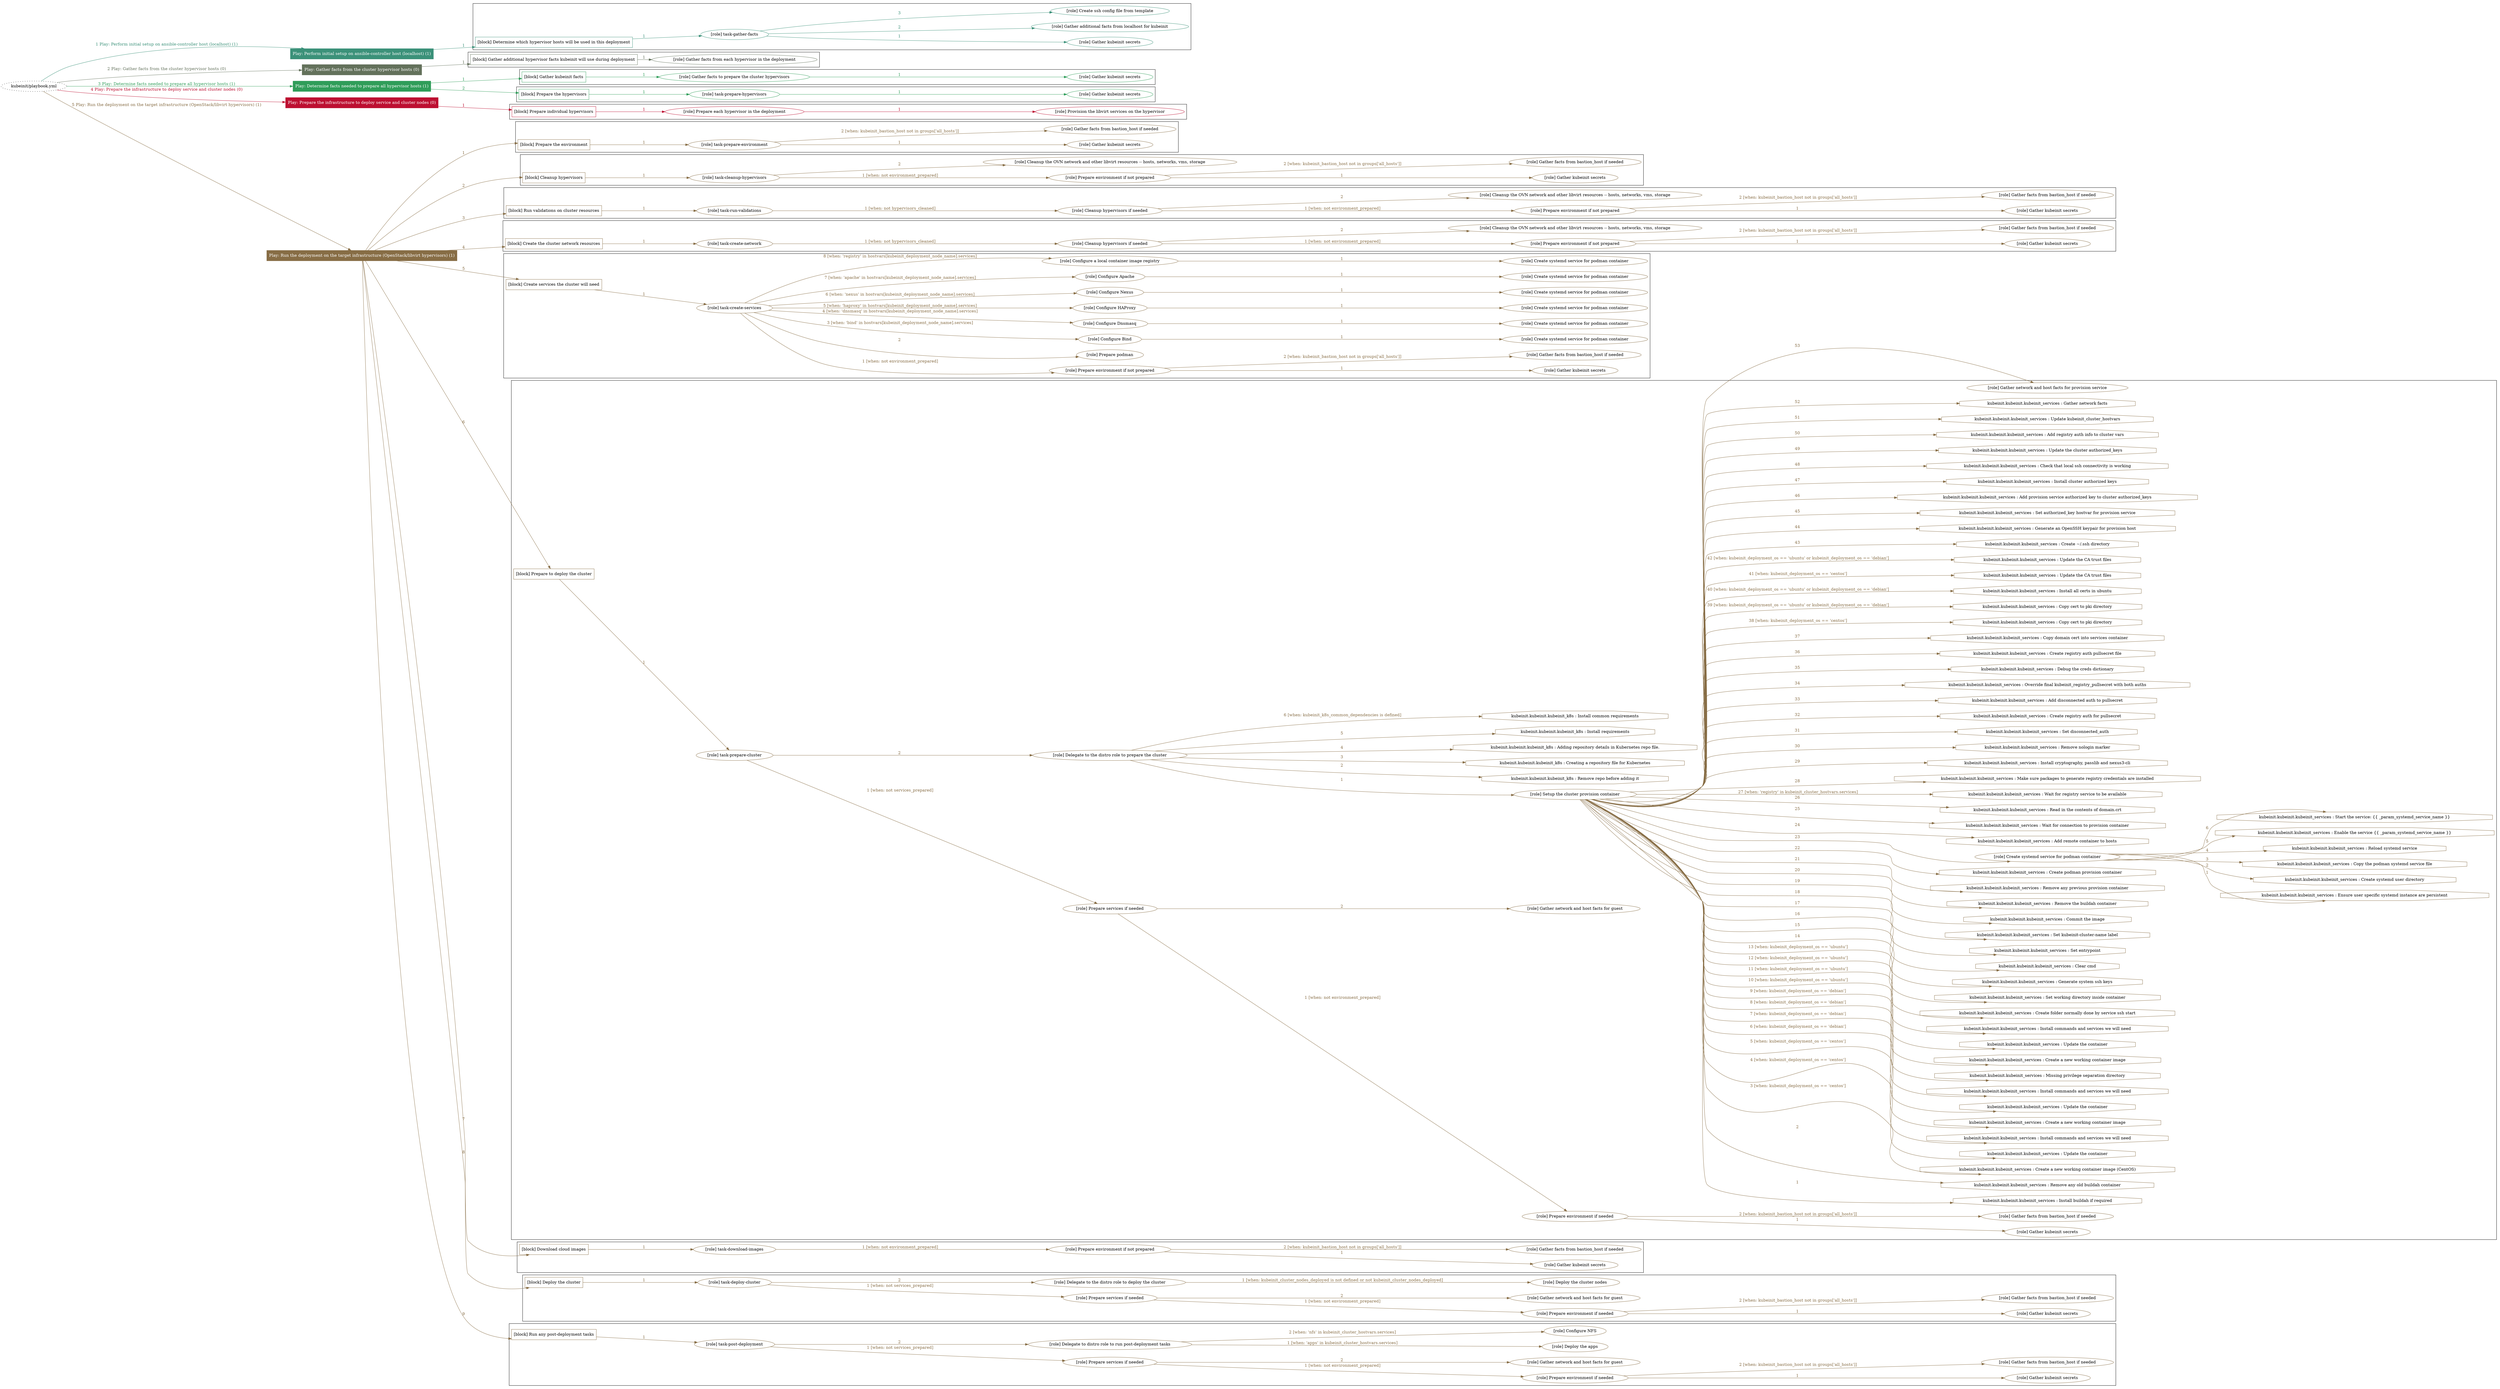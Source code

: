 digraph {
	graph [concentrate=true ordering=in rankdir=LR ratio=fill]
	edge [esep=5 sep=10]
	"kubeinit/playbook.yml" [URL="/home/runner/work/kubeinit/kubeinit/kubeinit/playbook.yml" id=playbook_6f797e8d style=dotted]
	"kubeinit/playbook.yml" -> play_01236fcc [label="1 Play: Perform initial setup on ansible-controller host (localhost) (1)" color="#3b9179" fontcolor="#3b9179" id=edge_play_01236fcc labeltooltip="1 Play: Perform initial setup on ansible-controller host (localhost) (1)" tooltip="1 Play: Perform initial setup on ansible-controller host (localhost) (1)"]
	subgraph "Play: Perform initial setup on ansible-controller host (localhost) (1)" {
		play_01236fcc [label="Play: Perform initial setup on ansible-controller host (localhost) (1)" URL="/home/runner/work/kubeinit/kubeinit/kubeinit/playbook.yml" color="#3b9179" fontcolor="#ffffff" id=play_01236fcc shape=box style=filled tooltip=localhost]
		play_01236fcc -> block_2e63652e [label=1 color="#3b9179" fontcolor="#3b9179" id=edge_block_2e63652e labeltooltip=1 tooltip=1]
		subgraph cluster_block_2e63652e {
			block_2e63652e [label="[block] Determine which hypervisor hosts will be used in this deployment" URL="/home/runner/work/kubeinit/kubeinit/kubeinit/playbook.yml" color="#3b9179" id=block_2e63652e labeltooltip="Determine which hypervisor hosts will be used in this deployment" shape=box tooltip="Determine which hypervisor hosts will be used in this deployment"]
			block_2e63652e -> role_9dd4f17c [label="1 " color="#3b9179" fontcolor="#3b9179" id=edge_role_9dd4f17c labeltooltip="1 " tooltip="1 "]
			subgraph "task-gather-facts" {
				role_9dd4f17c [label="[role] task-gather-facts" URL="/home/runner/work/kubeinit/kubeinit/kubeinit/playbook.yml" color="#3b9179" id=role_9dd4f17c tooltip="task-gather-facts"]
				role_9dd4f17c -> role_c4536172 [label="1 " color="#3b9179" fontcolor="#3b9179" id=edge_role_c4536172 labeltooltip="1 " tooltip="1 "]
				subgraph "Gather kubeinit secrets" {
					role_c4536172 [label="[role] Gather kubeinit secrets" URL="/home/runner/.ansible/collections/ansible_collections/kubeinit/kubeinit/roles/kubeinit_prepare/tasks/build_hypervisors_group.yml" color="#3b9179" id=role_c4536172 tooltip="Gather kubeinit secrets"]
				}
				role_9dd4f17c -> role_197fceed [label="2 " color="#3b9179" fontcolor="#3b9179" id=edge_role_197fceed labeltooltip="2 " tooltip="2 "]
				subgraph "Gather additional facts from localhost for kubeinit" {
					role_197fceed [label="[role] Gather additional facts from localhost for kubeinit" URL="/home/runner/.ansible/collections/ansible_collections/kubeinit/kubeinit/roles/kubeinit_prepare/tasks/build_hypervisors_group.yml" color="#3b9179" id=role_197fceed tooltip="Gather additional facts from localhost for kubeinit"]
				}
				role_9dd4f17c -> role_9c3c3c8d [label="3 " color="#3b9179" fontcolor="#3b9179" id=edge_role_9c3c3c8d labeltooltip="3 " tooltip="3 "]
				subgraph "Create ssh config file from template" {
					role_9c3c3c8d [label="[role] Create ssh config file from template" URL="/home/runner/.ansible/collections/ansible_collections/kubeinit/kubeinit/roles/kubeinit_prepare/tasks/build_hypervisors_group.yml" color="#3b9179" id=role_9c3c3c8d tooltip="Create ssh config file from template"]
				}
			}
		}
	}
	"kubeinit/playbook.yml" -> play_d2bff971 [label="2 Play: Gather facts from the cluster hypervisor hosts (0)" color="#63715b" fontcolor="#63715b" id=edge_play_d2bff971 labeltooltip="2 Play: Gather facts from the cluster hypervisor hosts (0)" tooltip="2 Play: Gather facts from the cluster hypervisor hosts (0)"]
	subgraph "Play: Gather facts from the cluster hypervisor hosts (0)" {
		play_d2bff971 [label="Play: Gather facts from the cluster hypervisor hosts (0)" URL="/home/runner/work/kubeinit/kubeinit/kubeinit/playbook.yml" color="#63715b" fontcolor="#ffffff" id=play_d2bff971 shape=box style=filled tooltip="Play: Gather facts from the cluster hypervisor hosts (0)"]
		play_d2bff971 -> block_1052b9e1 [label=1 color="#63715b" fontcolor="#63715b" id=edge_block_1052b9e1 labeltooltip=1 tooltip=1]
		subgraph cluster_block_1052b9e1 {
			block_1052b9e1 [label="[block] Gather additional hypervisor facts kubeinit will use during deployment" URL="/home/runner/work/kubeinit/kubeinit/kubeinit/playbook.yml" color="#63715b" id=block_1052b9e1 labeltooltip="Gather additional hypervisor facts kubeinit will use during deployment" shape=box tooltip="Gather additional hypervisor facts kubeinit will use during deployment"]
			block_1052b9e1 -> role_dc643b73 [label="1 " color="#63715b" fontcolor="#63715b" id=edge_role_dc643b73 labeltooltip="1 " tooltip="1 "]
			subgraph "Gather facts from each hypervisor in the deployment" {
				role_dc643b73 [label="[role] Gather facts from each hypervisor in the deployment" URL="/home/runner/work/kubeinit/kubeinit/kubeinit/playbook.yml" color="#63715b" id=role_dc643b73 tooltip="Gather facts from each hypervisor in the deployment"]
			}
		}
	}
	"kubeinit/playbook.yml" -> play_de97f42c [label="3 Play: Determine facts needed to prepare all hypervisor hosts (1)" color="#2f9d59" fontcolor="#2f9d59" id=edge_play_de97f42c labeltooltip="3 Play: Determine facts needed to prepare all hypervisor hosts (1)" tooltip="3 Play: Determine facts needed to prepare all hypervisor hosts (1)"]
	subgraph "Play: Determine facts needed to prepare all hypervisor hosts (1)" {
		play_de97f42c [label="Play: Determine facts needed to prepare all hypervisor hosts (1)" URL="/home/runner/work/kubeinit/kubeinit/kubeinit/playbook.yml" color="#2f9d59" fontcolor="#ffffff" id=play_de97f42c shape=box style=filled tooltip=localhost]
		play_de97f42c -> block_e3d8f514 [label=1 color="#2f9d59" fontcolor="#2f9d59" id=edge_block_e3d8f514 labeltooltip=1 tooltip=1]
		subgraph cluster_block_e3d8f514 {
			block_e3d8f514 [label="[block] Gather kubeinit facts" URL="/home/runner/work/kubeinit/kubeinit/kubeinit/playbook.yml" color="#2f9d59" id=block_e3d8f514 labeltooltip="Gather kubeinit facts" shape=box tooltip="Gather kubeinit facts"]
			block_e3d8f514 -> role_932c0048 [label="1 " color="#2f9d59" fontcolor="#2f9d59" id=edge_role_932c0048 labeltooltip="1 " tooltip="1 "]
			subgraph "Gather facts to prepare the cluster hypervisors" {
				role_932c0048 [label="[role] Gather facts to prepare the cluster hypervisors" URL="/home/runner/work/kubeinit/kubeinit/kubeinit/playbook.yml" color="#2f9d59" id=role_932c0048 tooltip="Gather facts to prepare the cluster hypervisors"]
				role_932c0048 -> role_aed1d33b [label="1 " color="#2f9d59" fontcolor="#2f9d59" id=edge_role_aed1d33b labeltooltip="1 " tooltip="1 "]
				subgraph "Gather kubeinit secrets" {
					role_aed1d33b [label="[role] Gather kubeinit secrets" URL="/home/runner/.ansible/collections/ansible_collections/kubeinit/kubeinit/roles/kubeinit_prepare/tasks/gather_kubeinit_facts.yml" color="#2f9d59" id=role_aed1d33b tooltip="Gather kubeinit secrets"]
				}
			}
		}
		play_de97f42c -> block_b9cede51 [label=2 color="#2f9d59" fontcolor="#2f9d59" id=edge_block_b9cede51 labeltooltip=2 tooltip=2]
		subgraph cluster_block_b9cede51 {
			block_b9cede51 [label="[block] Prepare the hypervisors" URL="/home/runner/work/kubeinit/kubeinit/kubeinit/playbook.yml" color="#2f9d59" id=block_b9cede51 labeltooltip="Prepare the hypervisors" shape=box tooltip="Prepare the hypervisors"]
			block_b9cede51 -> role_0537be45 [label="1 " color="#2f9d59" fontcolor="#2f9d59" id=edge_role_0537be45 labeltooltip="1 " tooltip="1 "]
			subgraph "task-prepare-hypervisors" {
				role_0537be45 [label="[role] task-prepare-hypervisors" URL="/home/runner/work/kubeinit/kubeinit/kubeinit/playbook.yml" color="#2f9d59" id=role_0537be45 tooltip="task-prepare-hypervisors"]
				role_0537be45 -> role_d49aab8b [label="1 " color="#2f9d59" fontcolor="#2f9d59" id=edge_role_d49aab8b labeltooltip="1 " tooltip="1 "]
				subgraph "Gather kubeinit secrets" {
					role_d49aab8b [label="[role] Gather kubeinit secrets" URL="/home/runner/.ansible/collections/ansible_collections/kubeinit/kubeinit/roles/kubeinit_prepare/tasks/gather_kubeinit_facts.yml" color="#2f9d59" id=role_d49aab8b tooltip="Gather kubeinit secrets"]
				}
			}
		}
	}
	"kubeinit/playbook.yml" -> play_f307b0ae [label="4 Play: Prepare the infrastructure to deploy service and cluster nodes (0)" color="#bd0f31" fontcolor="#bd0f31" id=edge_play_f307b0ae labeltooltip="4 Play: Prepare the infrastructure to deploy service and cluster nodes (0)" tooltip="4 Play: Prepare the infrastructure to deploy service and cluster nodes (0)"]
	subgraph "Play: Prepare the infrastructure to deploy service and cluster nodes (0)" {
		play_f307b0ae [label="Play: Prepare the infrastructure to deploy service and cluster nodes (0)" URL="/home/runner/work/kubeinit/kubeinit/kubeinit/playbook.yml" color="#bd0f31" fontcolor="#ffffff" id=play_f307b0ae shape=box style=filled tooltip="Play: Prepare the infrastructure to deploy service and cluster nodes (0)"]
		play_f307b0ae -> block_71dd43c0 [label=1 color="#bd0f31" fontcolor="#bd0f31" id=edge_block_71dd43c0 labeltooltip=1 tooltip=1]
		subgraph cluster_block_71dd43c0 {
			block_71dd43c0 [label="[block] Prepare individual hypervisors" URL="/home/runner/work/kubeinit/kubeinit/kubeinit/playbook.yml" color="#bd0f31" id=block_71dd43c0 labeltooltip="Prepare individual hypervisors" shape=box tooltip="Prepare individual hypervisors"]
			block_71dd43c0 -> role_ba2993d0 [label="1 " color="#bd0f31" fontcolor="#bd0f31" id=edge_role_ba2993d0 labeltooltip="1 " tooltip="1 "]
			subgraph "Prepare each hypervisor in the deployment" {
				role_ba2993d0 [label="[role] Prepare each hypervisor in the deployment" URL="/home/runner/work/kubeinit/kubeinit/kubeinit/playbook.yml" color="#bd0f31" id=role_ba2993d0 tooltip="Prepare each hypervisor in the deployment"]
				role_ba2993d0 -> role_b157a94c [label="1 " color="#bd0f31" fontcolor="#bd0f31" id=edge_role_b157a94c labeltooltip="1 " tooltip="1 "]
				subgraph "Provision the libvirt services on the hypervisor" {
					role_b157a94c [label="[role] Provision the libvirt services on the hypervisor" URL="/home/runner/.ansible/collections/ansible_collections/kubeinit/kubeinit/roles/kubeinit_prepare/tasks/prepare_hypervisor.yml" color="#bd0f31" id=role_b157a94c tooltip="Provision the libvirt services on the hypervisor"]
				}
			}
		}
	}
	"kubeinit/playbook.yml" -> play_72cb2ab6 [label="5 Play: Run the deployment on the target infrastructure (OpenStack/libvirt hypervisors) (1)" color="#876d45" fontcolor="#876d45" id=edge_play_72cb2ab6 labeltooltip="5 Play: Run the deployment on the target infrastructure (OpenStack/libvirt hypervisors) (1)" tooltip="5 Play: Run the deployment on the target infrastructure (OpenStack/libvirt hypervisors) (1)"]
	subgraph "Play: Run the deployment on the target infrastructure (OpenStack/libvirt hypervisors) (1)" {
		play_72cb2ab6 [label="Play: Run the deployment on the target infrastructure (OpenStack/libvirt hypervisors) (1)" URL="/home/runner/work/kubeinit/kubeinit/kubeinit/playbook.yml" color="#876d45" fontcolor="#ffffff" id=play_72cb2ab6 shape=box style=filled tooltip=localhost]
		play_72cb2ab6 -> block_0d2fb166 [label=1 color="#876d45" fontcolor="#876d45" id=edge_block_0d2fb166 labeltooltip=1 tooltip=1]
		subgraph cluster_block_0d2fb166 {
			block_0d2fb166 [label="[block] Prepare the environment" URL="/home/runner/work/kubeinit/kubeinit/kubeinit/playbook.yml" color="#876d45" id=block_0d2fb166 labeltooltip="Prepare the environment" shape=box tooltip="Prepare the environment"]
			block_0d2fb166 -> role_2218e925 [label="1 " color="#876d45" fontcolor="#876d45" id=edge_role_2218e925 labeltooltip="1 " tooltip="1 "]
			subgraph "task-prepare-environment" {
				role_2218e925 [label="[role] task-prepare-environment" URL="/home/runner/work/kubeinit/kubeinit/kubeinit/playbook.yml" color="#876d45" id=role_2218e925 tooltip="task-prepare-environment"]
				role_2218e925 -> role_da629f5c [label="1 " color="#876d45" fontcolor="#876d45" id=edge_role_da629f5c labeltooltip="1 " tooltip="1 "]
				subgraph "Gather kubeinit secrets" {
					role_da629f5c [label="[role] Gather kubeinit secrets" URL="/home/runner/.ansible/collections/ansible_collections/kubeinit/kubeinit/roles/kubeinit_prepare/tasks/gather_kubeinit_facts.yml" color="#876d45" id=role_da629f5c tooltip="Gather kubeinit secrets"]
				}
				role_2218e925 -> role_579c1f6e [label="2 [when: kubeinit_bastion_host not in groups['all_hosts']]" color="#876d45" fontcolor="#876d45" id=edge_role_579c1f6e labeltooltip="2 [when: kubeinit_bastion_host not in groups['all_hosts']]" tooltip="2 [when: kubeinit_bastion_host not in groups['all_hosts']]"]
				subgraph "Gather facts from bastion_host if needed" {
					role_579c1f6e [label="[role] Gather facts from bastion_host if needed" URL="/home/runner/.ansible/collections/ansible_collections/kubeinit/kubeinit/roles/kubeinit_prepare/tasks/main.yml" color="#876d45" id=role_579c1f6e tooltip="Gather facts from bastion_host if needed"]
				}
			}
		}
		play_72cb2ab6 -> block_d127cf3e [label=2 color="#876d45" fontcolor="#876d45" id=edge_block_d127cf3e labeltooltip=2 tooltip=2]
		subgraph cluster_block_d127cf3e {
			block_d127cf3e [label="[block] Cleanup hypervisors" URL="/home/runner/work/kubeinit/kubeinit/kubeinit/playbook.yml" color="#876d45" id=block_d127cf3e labeltooltip="Cleanup hypervisors" shape=box tooltip="Cleanup hypervisors"]
			block_d127cf3e -> role_d0a8becd [label="1 " color="#876d45" fontcolor="#876d45" id=edge_role_d0a8becd labeltooltip="1 " tooltip="1 "]
			subgraph "task-cleanup-hypervisors" {
				role_d0a8becd [label="[role] task-cleanup-hypervisors" URL="/home/runner/work/kubeinit/kubeinit/kubeinit/playbook.yml" color="#876d45" id=role_d0a8becd tooltip="task-cleanup-hypervisors"]
				role_d0a8becd -> role_6b3efd63 [label="1 [when: not environment_prepared]" color="#876d45" fontcolor="#876d45" id=edge_role_6b3efd63 labeltooltip="1 [when: not environment_prepared]" tooltip="1 [when: not environment_prepared]"]
				subgraph "Prepare environment if not prepared" {
					role_6b3efd63 [label="[role] Prepare environment if not prepared" URL="/home/runner/.ansible/collections/ansible_collections/kubeinit/kubeinit/roles/kubeinit_libvirt/tasks/cleanup_hypervisors.yml" color="#876d45" id=role_6b3efd63 tooltip="Prepare environment if not prepared"]
					role_6b3efd63 -> role_3fef1668 [label="1 " color="#876d45" fontcolor="#876d45" id=edge_role_3fef1668 labeltooltip="1 " tooltip="1 "]
					subgraph "Gather kubeinit secrets" {
						role_3fef1668 [label="[role] Gather kubeinit secrets" URL="/home/runner/.ansible/collections/ansible_collections/kubeinit/kubeinit/roles/kubeinit_prepare/tasks/gather_kubeinit_facts.yml" color="#876d45" id=role_3fef1668 tooltip="Gather kubeinit secrets"]
					}
					role_6b3efd63 -> role_98a5f6fa [label="2 [when: kubeinit_bastion_host not in groups['all_hosts']]" color="#876d45" fontcolor="#876d45" id=edge_role_98a5f6fa labeltooltip="2 [when: kubeinit_bastion_host not in groups['all_hosts']]" tooltip="2 [when: kubeinit_bastion_host not in groups['all_hosts']]"]
					subgraph "Gather facts from bastion_host if needed" {
						role_98a5f6fa [label="[role] Gather facts from bastion_host if needed" URL="/home/runner/.ansible/collections/ansible_collections/kubeinit/kubeinit/roles/kubeinit_prepare/tasks/main.yml" color="#876d45" id=role_98a5f6fa tooltip="Gather facts from bastion_host if needed"]
					}
				}
				role_d0a8becd -> role_5246b153 [label="2 " color="#876d45" fontcolor="#876d45" id=edge_role_5246b153 labeltooltip="2 " tooltip="2 "]
				subgraph "Cleanup the OVN network and other libvirt resources -- hosts, networks, vms, storage" {
					role_5246b153 [label="[role] Cleanup the OVN network and other libvirt resources -- hosts, networks, vms, storage" URL="/home/runner/.ansible/collections/ansible_collections/kubeinit/kubeinit/roles/kubeinit_libvirt/tasks/cleanup_hypervisors.yml" color="#876d45" id=role_5246b153 tooltip="Cleanup the OVN network and other libvirt resources -- hosts, networks, vms, storage"]
				}
			}
		}
		play_72cb2ab6 -> block_3966972e [label=3 color="#876d45" fontcolor="#876d45" id=edge_block_3966972e labeltooltip=3 tooltip=3]
		subgraph cluster_block_3966972e {
			block_3966972e [label="[block] Run validations on cluster resources" URL="/home/runner/work/kubeinit/kubeinit/kubeinit/playbook.yml" color="#876d45" id=block_3966972e labeltooltip="Run validations on cluster resources" shape=box tooltip="Run validations on cluster resources"]
			block_3966972e -> role_6ad900bc [label="1 " color="#876d45" fontcolor="#876d45" id=edge_role_6ad900bc labeltooltip="1 " tooltip="1 "]
			subgraph "task-run-validations" {
				role_6ad900bc [label="[role] task-run-validations" URL="/home/runner/work/kubeinit/kubeinit/kubeinit/playbook.yml" color="#876d45" id=role_6ad900bc tooltip="task-run-validations"]
				role_6ad900bc -> role_90de760a [label="1 [when: not hypervisors_cleaned]" color="#876d45" fontcolor="#876d45" id=edge_role_90de760a labeltooltip="1 [when: not hypervisors_cleaned]" tooltip="1 [when: not hypervisors_cleaned]"]
				subgraph "Cleanup hypervisors if needed" {
					role_90de760a [label="[role] Cleanup hypervisors if needed" URL="/home/runner/.ansible/collections/ansible_collections/kubeinit/kubeinit/roles/kubeinit_validations/tasks/main.yml" color="#876d45" id=role_90de760a tooltip="Cleanup hypervisors if needed"]
					role_90de760a -> role_3cde4ee2 [label="1 [when: not environment_prepared]" color="#876d45" fontcolor="#876d45" id=edge_role_3cde4ee2 labeltooltip="1 [when: not environment_prepared]" tooltip="1 [when: not environment_prepared]"]
					subgraph "Prepare environment if not prepared" {
						role_3cde4ee2 [label="[role] Prepare environment if not prepared" URL="/home/runner/.ansible/collections/ansible_collections/kubeinit/kubeinit/roles/kubeinit_libvirt/tasks/cleanup_hypervisors.yml" color="#876d45" id=role_3cde4ee2 tooltip="Prepare environment if not prepared"]
						role_3cde4ee2 -> role_3de410b3 [label="1 " color="#876d45" fontcolor="#876d45" id=edge_role_3de410b3 labeltooltip="1 " tooltip="1 "]
						subgraph "Gather kubeinit secrets" {
							role_3de410b3 [label="[role] Gather kubeinit secrets" URL="/home/runner/.ansible/collections/ansible_collections/kubeinit/kubeinit/roles/kubeinit_prepare/tasks/gather_kubeinit_facts.yml" color="#876d45" id=role_3de410b3 tooltip="Gather kubeinit secrets"]
						}
						role_3cde4ee2 -> role_688f893d [label="2 [when: kubeinit_bastion_host not in groups['all_hosts']]" color="#876d45" fontcolor="#876d45" id=edge_role_688f893d labeltooltip="2 [when: kubeinit_bastion_host not in groups['all_hosts']]" tooltip="2 [when: kubeinit_bastion_host not in groups['all_hosts']]"]
						subgraph "Gather facts from bastion_host if needed" {
							role_688f893d [label="[role] Gather facts from bastion_host if needed" URL="/home/runner/.ansible/collections/ansible_collections/kubeinit/kubeinit/roles/kubeinit_prepare/tasks/main.yml" color="#876d45" id=role_688f893d tooltip="Gather facts from bastion_host if needed"]
						}
					}
					role_90de760a -> role_7243527a [label="2 " color="#876d45" fontcolor="#876d45" id=edge_role_7243527a labeltooltip="2 " tooltip="2 "]
					subgraph "Cleanup the OVN network and other libvirt resources -- hosts, networks, vms, storage" {
						role_7243527a [label="[role] Cleanup the OVN network and other libvirt resources -- hosts, networks, vms, storage" URL="/home/runner/.ansible/collections/ansible_collections/kubeinit/kubeinit/roles/kubeinit_libvirt/tasks/cleanup_hypervisors.yml" color="#876d45" id=role_7243527a tooltip="Cleanup the OVN network and other libvirt resources -- hosts, networks, vms, storage"]
					}
				}
			}
		}
		play_72cb2ab6 -> block_443d888c [label=4 color="#876d45" fontcolor="#876d45" id=edge_block_443d888c labeltooltip=4 tooltip=4]
		subgraph cluster_block_443d888c {
			block_443d888c [label="[block] Create the cluster network resources" URL="/home/runner/work/kubeinit/kubeinit/kubeinit/playbook.yml" color="#876d45" id=block_443d888c labeltooltip="Create the cluster network resources" shape=box tooltip="Create the cluster network resources"]
			block_443d888c -> role_9b391a08 [label="1 " color="#876d45" fontcolor="#876d45" id=edge_role_9b391a08 labeltooltip="1 " tooltip="1 "]
			subgraph "task-create-network" {
				role_9b391a08 [label="[role] task-create-network" URL="/home/runner/work/kubeinit/kubeinit/kubeinit/playbook.yml" color="#876d45" id=role_9b391a08 tooltip="task-create-network"]
				role_9b391a08 -> role_8f43349e [label="1 [when: not hypervisors_cleaned]" color="#876d45" fontcolor="#876d45" id=edge_role_8f43349e labeltooltip="1 [when: not hypervisors_cleaned]" tooltip="1 [when: not hypervisors_cleaned]"]
				subgraph "Cleanup hypervisors if needed" {
					role_8f43349e [label="[role] Cleanup hypervisors if needed" URL="/home/runner/.ansible/collections/ansible_collections/kubeinit/kubeinit/roles/kubeinit_libvirt/tasks/create_network.yml" color="#876d45" id=role_8f43349e tooltip="Cleanup hypervisors if needed"]
					role_8f43349e -> role_992c2c22 [label="1 [when: not environment_prepared]" color="#876d45" fontcolor="#876d45" id=edge_role_992c2c22 labeltooltip="1 [when: not environment_prepared]" tooltip="1 [when: not environment_prepared]"]
					subgraph "Prepare environment if not prepared" {
						role_992c2c22 [label="[role] Prepare environment if not prepared" URL="/home/runner/.ansible/collections/ansible_collections/kubeinit/kubeinit/roles/kubeinit_libvirt/tasks/cleanup_hypervisors.yml" color="#876d45" id=role_992c2c22 tooltip="Prepare environment if not prepared"]
						role_992c2c22 -> role_30a13a46 [label="1 " color="#876d45" fontcolor="#876d45" id=edge_role_30a13a46 labeltooltip="1 " tooltip="1 "]
						subgraph "Gather kubeinit secrets" {
							role_30a13a46 [label="[role] Gather kubeinit secrets" URL="/home/runner/.ansible/collections/ansible_collections/kubeinit/kubeinit/roles/kubeinit_prepare/tasks/gather_kubeinit_facts.yml" color="#876d45" id=role_30a13a46 tooltip="Gather kubeinit secrets"]
						}
						role_992c2c22 -> role_faf5f2c9 [label="2 [when: kubeinit_bastion_host not in groups['all_hosts']]" color="#876d45" fontcolor="#876d45" id=edge_role_faf5f2c9 labeltooltip="2 [when: kubeinit_bastion_host not in groups['all_hosts']]" tooltip="2 [when: kubeinit_bastion_host not in groups['all_hosts']]"]
						subgraph "Gather facts from bastion_host if needed" {
							role_faf5f2c9 [label="[role] Gather facts from bastion_host if needed" URL="/home/runner/.ansible/collections/ansible_collections/kubeinit/kubeinit/roles/kubeinit_prepare/tasks/main.yml" color="#876d45" id=role_faf5f2c9 tooltip="Gather facts from bastion_host if needed"]
						}
					}
					role_8f43349e -> role_89d110ee [label="2 " color="#876d45" fontcolor="#876d45" id=edge_role_89d110ee labeltooltip="2 " tooltip="2 "]
					subgraph "Cleanup the OVN network and other libvirt resources -- hosts, networks, vms, storage" {
						role_89d110ee [label="[role] Cleanup the OVN network and other libvirt resources -- hosts, networks, vms, storage" URL="/home/runner/.ansible/collections/ansible_collections/kubeinit/kubeinit/roles/kubeinit_libvirt/tasks/cleanup_hypervisors.yml" color="#876d45" id=role_89d110ee tooltip="Cleanup the OVN network and other libvirt resources -- hosts, networks, vms, storage"]
					}
				}
			}
		}
		play_72cb2ab6 -> block_459763b7 [label=5 color="#876d45" fontcolor="#876d45" id=edge_block_459763b7 labeltooltip=5 tooltip=5]
		subgraph cluster_block_459763b7 {
			block_459763b7 [label="[block] Create services the cluster will need" URL="/home/runner/work/kubeinit/kubeinit/kubeinit/playbook.yml" color="#876d45" id=block_459763b7 labeltooltip="Create services the cluster will need" shape=box tooltip="Create services the cluster will need"]
			block_459763b7 -> role_24168713 [label="1 " color="#876d45" fontcolor="#876d45" id=edge_role_24168713 labeltooltip="1 " tooltip="1 "]
			subgraph "task-create-services" {
				role_24168713 [label="[role] task-create-services" URL="/home/runner/work/kubeinit/kubeinit/kubeinit/playbook.yml" color="#876d45" id=role_24168713 tooltip="task-create-services"]
				role_24168713 -> role_ccbd025f [label="1 [when: not environment_prepared]" color="#876d45" fontcolor="#876d45" id=edge_role_ccbd025f labeltooltip="1 [when: not environment_prepared]" tooltip="1 [when: not environment_prepared]"]
				subgraph "Prepare environment if not prepared" {
					role_ccbd025f [label="[role] Prepare environment if not prepared" URL="/home/runner/.ansible/collections/ansible_collections/kubeinit/kubeinit/roles/kubeinit_services/tasks/main.yml" color="#876d45" id=role_ccbd025f tooltip="Prepare environment if not prepared"]
					role_ccbd025f -> role_8b552d34 [label="1 " color="#876d45" fontcolor="#876d45" id=edge_role_8b552d34 labeltooltip="1 " tooltip="1 "]
					subgraph "Gather kubeinit secrets" {
						role_8b552d34 [label="[role] Gather kubeinit secrets" URL="/home/runner/.ansible/collections/ansible_collections/kubeinit/kubeinit/roles/kubeinit_prepare/tasks/gather_kubeinit_facts.yml" color="#876d45" id=role_8b552d34 tooltip="Gather kubeinit secrets"]
					}
					role_ccbd025f -> role_87bfa60d [label="2 [when: kubeinit_bastion_host not in groups['all_hosts']]" color="#876d45" fontcolor="#876d45" id=edge_role_87bfa60d labeltooltip="2 [when: kubeinit_bastion_host not in groups['all_hosts']]" tooltip="2 [when: kubeinit_bastion_host not in groups['all_hosts']]"]
					subgraph "Gather facts from bastion_host if needed" {
						role_87bfa60d [label="[role] Gather facts from bastion_host if needed" URL="/home/runner/.ansible/collections/ansible_collections/kubeinit/kubeinit/roles/kubeinit_prepare/tasks/main.yml" color="#876d45" id=role_87bfa60d tooltip="Gather facts from bastion_host if needed"]
					}
				}
				role_24168713 -> role_dfeece10 [label="2 " color="#876d45" fontcolor="#876d45" id=edge_role_dfeece10 labeltooltip="2 " tooltip="2 "]
				subgraph "Prepare podman" {
					role_dfeece10 [label="[role] Prepare podman" URL="/home/runner/.ansible/collections/ansible_collections/kubeinit/kubeinit/roles/kubeinit_services/tasks/00_create_service_pod.yml" color="#876d45" id=role_dfeece10 tooltip="Prepare podman"]
				}
				role_24168713 -> role_26ed14bb [label="3 [when: 'bind' in hostvars[kubeinit_deployment_node_name].services]" color="#876d45" fontcolor="#876d45" id=edge_role_26ed14bb labeltooltip="3 [when: 'bind' in hostvars[kubeinit_deployment_node_name].services]" tooltip="3 [when: 'bind' in hostvars[kubeinit_deployment_node_name].services]"]
				subgraph "Configure Bind" {
					role_26ed14bb [label="[role] Configure Bind" URL="/home/runner/.ansible/collections/ansible_collections/kubeinit/kubeinit/roles/kubeinit_services/tasks/start_services_containers.yml" color="#876d45" id=role_26ed14bb tooltip="Configure Bind"]
					role_26ed14bb -> role_d0692dd1 [label="1 " color="#876d45" fontcolor="#876d45" id=edge_role_d0692dd1 labeltooltip="1 " tooltip="1 "]
					subgraph "Create systemd service for podman container" {
						role_d0692dd1 [label="[role] Create systemd service for podman container" URL="/home/runner/.ansible/collections/ansible_collections/kubeinit/kubeinit/roles/kubeinit_bind/tasks/main.yml" color="#876d45" id=role_d0692dd1 tooltip="Create systemd service for podman container"]
					}
				}
				role_24168713 -> role_07f3434e [label="4 [when: 'dnsmasq' in hostvars[kubeinit_deployment_node_name].services]" color="#876d45" fontcolor="#876d45" id=edge_role_07f3434e labeltooltip="4 [when: 'dnsmasq' in hostvars[kubeinit_deployment_node_name].services]" tooltip="4 [when: 'dnsmasq' in hostvars[kubeinit_deployment_node_name].services]"]
				subgraph "Configure Dnsmasq" {
					role_07f3434e [label="[role] Configure Dnsmasq" URL="/home/runner/.ansible/collections/ansible_collections/kubeinit/kubeinit/roles/kubeinit_services/tasks/start_services_containers.yml" color="#876d45" id=role_07f3434e tooltip="Configure Dnsmasq"]
					role_07f3434e -> role_589ef38c [label="1 " color="#876d45" fontcolor="#876d45" id=edge_role_589ef38c labeltooltip="1 " tooltip="1 "]
					subgraph "Create systemd service for podman container" {
						role_589ef38c [label="[role] Create systemd service for podman container" URL="/home/runner/.ansible/collections/ansible_collections/kubeinit/kubeinit/roles/kubeinit_dnsmasq/tasks/main.yml" color="#876d45" id=role_589ef38c tooltip="Create systemd service for podman container"]
					}
				}
				role_24168713 -> role_2e38a75c [label="5 [when: 'haproxy' in hostvars[kubeinit_deployment_node_name].services]" color="#876d45" fontcolor="#876d45" id=edge_role_2e38a75c labeltooltip="5 [when: 'haproxy' in hostvars[kubeinit_deployment_node_name].services]" tooltip="5 [when: 'haproxy' in hostvars[kubeinit_deployment_node_name].services]"]
				subgraph "Configure HAProxy" {
					role_2e38a75c [label="[role] Configure HAProxy" URL="/home/runner/.ansible/collections/ansible_collections/kubeinit/kubeinit/roles/kubeinit_services/tasks/start_services_containers.yml" color="#876d45" id=role_2e38a75c tooltip="Configure HAProxy"]
					role_2e38a75c -> role_e0ec9820 [label="1 " color="#876d45" fontcolor="#876d45" id=edge_role_e0ec9820 labeltooltip="1 " tooltip="1 "]
					subgraph "Create systemd service for podman container" {
						role_e0ec9820 [label="[role] Create systemd service for podman container" URL="/home/runner/.ansible/collections/ansible_collections/kubeinit/kubeinit/roles/kubeinit_haproxy/tasks/main.yml" color="#876d45" id=role_e0ec9820 tooltip="Create systemd service for podman container"]
					}
				}
				role_24168713 -> role_a24fbc4a [label="6 [when: 'nexus' in hostvars[kubeinit_deployment_node_name].services]" color="#876d45" fontcolor="#876d45" id=edge_role_a24fbc4a labeltooltip="6 [when: 'nexus' in hostvars[kubeinit_deployment_node_name].services]" tooltip="6 [when: 'nexus' in hostvars[kubeinit_deployment_node_name].services]"]
				subgraph "Configure Nexus" {
					role_a24fbc4a [label="[role] Configure Nexus" URL="/home/runner/.ansible/collections/ansible_collections/kubeinit/kubeinit/roles/kubeinit_services/tasks/start_services_containers.yml" color="#876d45" id=role_a24fbc4a tooltip="Configure Nexus"]
					role_a24fbc4a -> role_748cb029 [label="1 " color="#876d45" fontcolor="#876d45" id=edge_role_748cb029 labeltooltip="1 " tooltip="1 "]
					subgraph "Create systemd service for podman container" {
						role_748cb029 [label="[role] Create systemd service for podman container" URL="/home/runner/.ansible/collections/ansible_collections/kubeinit/kubeinit/roles/kubeinit_nexus/tasks/main.yml" color="#876d45" id=role_748cb029 tooltip="Create systemd service for podman container"]
					}
				}
				role_24168713 -> role_493dd41a [label="7 [when: 'apache' in hostvars[kubeinit_deployment_node_name].services]" color="#876d45" fontcolor="#876d45" id=edge_role_493dd41a labeltooltip="7 [when: 'apache' in hostvars[kubeinit_deployment_node_name].services]" tooltip="7 [when: 'apache' in hostvars[kubeinit_deployment_node_name].services]"]
				subgraph "Configure Apache" {
					role_493dd41a [label="[role] Configure Apache" URL="/home/runner/.ansible/collections/ansible_collections/kubeinit/kubeinit/roles/kubeinit_services/tasks/start_services_containers.yml" color="#876d45" id=role_493dd41a tooltip="Configure Apache"]
					role_493dd41a -> role_89033602 [label="1 " color="#876d45" fontcolor="#876d45" id=edge_role_89033602 labeltooltip="1 " tooltip="1 "]
					subgraph "Create systemd service for podman container" {
						role_89033602 [label="[role] Create systemd service for podman container" URL="/home/runner/.ansible/collections/ansible_collections/kubeinit/kubeinit/roles/kubeinit_apache/tasks/main.yml" color="#876d45" id=role_89033602 tooltip="Create systemd service for podman container"]
					}
				}
				role_24168713 -> role_264910ff [label="8 [when: 'registry' in hostvars[kubeinit_deployment_node_name].services]" color="#876d45" fontcolor="#876d45" id=edge_role_264910ff labeltooltip="8 [when: 'registry' in hostvars[kubeinit_deployment_node_name].services]" tooltip="8 [when: 'registry' in hostvars[kubeinit_deployment_node_name].services]"]
				subgraph "Configure a local container image registry" {
					role_264910ff [label="[role] Configure a local container image registry" URL="/home/runner/.ansible/collections/ansible_collections/kubeinit/kubeinit/roles/kubeinit_services/tasks/start_services_containers.yml" color="#876d45" id=role_264910ff tooltip="Configure a local container image registry"]
					role_264910ff -> role_fd994d8c [label="1 " color="#876d45" fontcolor="#876d45" id=edge_role_fd994d8c labeltooltip="1 " tooltip="1 "]
					subgraph "Create systemd service for podman container" {
						role_fd994d8c [label="[role] Create systemd service for podman container" URL="/home/runner/.ansible/collections/ansible_collections/kubeinit/kubeinit/roles/kubeinit_registry/tasks/main.yml" color="#876d45" id=role_fd994d8c tooltip="Create systemd service for podman container"]
					}
				}
			}
		}
		play_72cb2ab6 -> block_8aed682c [label=6 color="#876d45" fontcolor="#876d45" id=edge_block_8aed682c labeltooltip=6 tooltip=6]
		subgraph cluster_block_8aed682c {
			block_8aed682c [label="[block] Prepare to deploy the cluster" URL="/home/runner/work/kubeinit/kubeinit/kubeinit/playbook.yml" color="#876d45" id=block_8aed682c labeltooltip="Prepare to deploy the cluster" shape=box tooltip="Prepare to deploy the cluster"]
			block_8aed682c -> role_df770290 [label="1 " color="#876d45" fontcolor="#876d45" id=edge_role_df770290 labeltooltip="1 " tooltip="1 "]
			subgraph "task-prepare-cluster" {
				role_df770290 [label="[role] task-prepare-cluster" URL="/home/runner/work/kubeinit/kubeinit/kubeinit/playbook.yml" color="#876d45" id=role_df770290 tooltip="task-prepare-cluster"]
				role_df770290 -> role_027f73ac [label="1 [when: not services_prepared]" color="#876d45" fontcolor="#876d45" id=edge_role_027f73ac labeltooltip="1 [when: not services_prepared]" tooltip="1 [when: not services_prepared]"]
				subgraph "Prepare services if needed" {
					role_027f73ac [label="[role] Prepare services if needed" URL="/home/runner/.ansible/collections/ansible_collections/kubeinit/kubeinit/roles/kubeinit_prepare/tasks/prepare_cluster.yml" color="#876d45" id=role_027f73ac tooltip="Prepare services if needed"]
					role_027f73ac -> role_f7b1353d [label="1 [when: not environment_prepared]" color="#876d45" fontcolor="#876d45" id=edge_role_f7b1353d labeltooltip="1 [when: not environment_prepared]" tooltip="1 [when: not environment_prepared]"]
					subgraph "Prepare environment if needed" {
						role_f7b1353d [label="[role] Prepare environment if needed" URL="/home/runner/.ansible/collections/ansible_collections/kubeinit/kubeinit/roles/kubeinit_services/tasks/prepare_services.yml" color="#876d45" id=role_f7b1353d tooltip="Prepare environment if needed"]
						role_f7b1353d -> role_c44e318e [label="1 " color="#876d45" fontcolor="#876d45" id=edge_role_c44e318e labeltooltip="1 " tooltip="1 "]
						subgraph "Gather kubeinit secrets" {
							role_c44e318e [label="[role] Gather kubeinit secrets" URL="/home/runner/.ansible/collections/ansible_collections/kubeinit/kubeinit/roles/kubeinit_prepare/tasks/gather_kubeinit_facts.yml" color="#876d45" id=role_c44e318e tooltip="Gather kubeinit secrets"]
						}
						role_f7b1353d -> role_076c9fd0 [label="2 [when: kubeinit_bastion_host not in groups['all_hosts']]" color="#876d45" fontcolor="#876d45" id=edge_role_076c9fd0 labeltooltip="2 [when: kubeinit_bastion_host not in groups['all_hosts']]" tooltip="2 [when: kubeinit_bastion_host not in groups['all_hosts']]"]
						subgraph "Gather facts from bastion_host if needed" {
							role_076c9fd0 [label="[role] Gather facts from bastion_host if needed" URL="/home/runner/.ansible/collections/ansible_collections/kubeinit/kubeinit/roles/kubeinit_prepare/tasks/main.yml" color="#876d45" id=role_076c9fd0 tooltip="Gather facts from bastion_host if needed"]
						}
					}
					role_027f73ac -> role_9842a06d [label="2 " color="#876d45" fontcolor="#876d45" id=edge_role_9842a06d labeltooltip="2 " tooltip="2 "]
					subgraph "Gather network and host facts for guest" {
						role_9842a06d [label="[role] Gather network and host facts for guest" URL="/home/runner/.ansible/collections/ansible_collections/kubeinit/kubeinit/roles/kubeinit_services/tasks/prepare_services.yml" color="#876d45" id=role_9842a06d tooltip="Gather network and host facts for guest"]
					}
				}
				role_df770290 -> role_137b8764 [label="2 " color="#876d45" fontcolor="#876d45" id=edge_role_137b8764 labeltooltip="2 " tooltip="2 "]
				subgraph "Delegate to the distro role to prepare the cluster" {
					role_137b8764 [label="[role] Delegate to the distro role to prepare the cluster" URL="/home/runner/.ansible/collections/ansible_collections/kubeinit/kubeinit/roles/kubeinit_prepare/tasks/prepare_cluster.yml" color="#876d45" id=role_137b8764 tooltip="Delegate to the distro role to prepare the cluster"]
					role_137b8764 -> role_0e5f043b [label="1 " color="#876d45" fontcolor="#876d45" id=edge_role_0e5f043b labeltooltip="1 " tooltip="1 "]
					subgraph "Setup the cluster provision container" {
						role_0e5f043b [label="[role] Setup the cluster provision container" URL="/home/runner/.ansible/collections/ansible_collections/kubeinit/kubeinit/roles/kubeinit_k8s/tasks/prepare_cluster.yml" color="#876d45" id=role_0e5f043b tooltip="Setup the cluster provision container"]
						task_c0c03bb5 [label="kubeinit.kubeinit.kubeinit_services : Install buildah if required" URL="/home/runner/.ansible/collections/ansible_collections/kubeinit/kubeinit/roles/kubeinit_services/tasks/create_provision_container.yml" color="#876d45" id=task_c0c03bb5 shape=octagon tooltip="kubeinit.kubeinit.kubeinit_services : Install buildah if required"]
						role_0e5f043b -> task_c0c03bb5 [label="1 " color="#876d45" fontcolor="#876d45" id=edge_task_c0c03bb5 labeltooltip="1 " tooltip="1 "]
						task_5667ee51 [label="kubeinit.kubeinit.kubeinit_services : Remove any old buildah container" URL="/home/runner/.ansible/collections/ansible_collections/kubeinit/kubeinit/roles/kubeinit_services/tasks/create_provision_container.yml" color="#876d45" id=task_5667ee51 shape=octagon tooltip="kubeinit.kubeinit.kubeinit_services : Remove any old buildah container"]
						role_0e5f043b -> task_5667ee51 [label="2 " color="#876d45" fontcolor="#876d45" id=edge_task_5667ee51 labeltooltip="2 " tooltip="2 "]
						task_be32ea6a [label="kubeinit.kubeinit.kubeinit_services : Create a new working container image (CentOS)" URL="/home/runner/.ansible/collections/ansible_collections/kubeinit/kubeinit/roles/kubeinit_services/tasks/create_provision_container.yml" color="#876d45" id=task_be32ea6a shape=octagon tooltip="kubeinit.kubeinit.kubeinit_services : Create a new working container image (CentOS)"]
						role_0e5f043b -> task_be32ea6a [label="3 [when: kubeinit_deployment_os == 'centos']" color="#876d45" fontcolor="#876d45" id=edge_task_be32ea6a labeltooltip="3 [when: kubeinit_deployment_os == 'centos']" tooltip="3 [when: kubeinit_deployment_os == 'centos']"]
						task_18349159 [label="kubeinit.kubeinit.kubeinit_services : Update the container" URL="/home/runner/.ansible/collections/ansible_collections/kubeinit/kubeinit/roles/kubeinit_services/tasks/create_provision_container.yml" color="#876d45" id=task_18349159 shape=octagon tooltip="kubeinit.kubeinit.kubeinit_services : Update the container"]
						role_0e5f043b -> task_18349159 [label="4 [when: kubeinit_deployment_os == 'centos']" color="#876d45" fontcolor="#876d45" id=edge_task_18349159 labeltooltip="4 [when: kubeinit_deployment_os == 'centos']" tooltip="4 [when: kubeinit_deployment_os == 'centos']"]
						task_dfb81373 [label="kubeinit.kubeinit.kubeinit_services : Install commands and services we will need" URL="/home/runner/.ansible/collections/ansible_collections/kubeinit/kubeinit/roles/kubeinit_services/tasks/create_provision_container.yml" color="#876d45" id=task_dfb81373 shape=octagon tooltip="kubeinit.kubeinit.kubeinit_services : Install commands and services we will need"]
						role_0e5f043b -> task_dfb81373 [label="5 [when: kubeinit_deployment_os == 'centos']" color="#876d45" fontcolor="#876d45" id=edge_task_dfb81373 labeltooltip="5 [when: kubeinit_deployment_os == 'centos']" tooltip="5 [when: kubeinit_deployment_os == 'centos']"]
						task_38353949 [label="kubeinit.kubeinit.kubeinit_services : Create a new working container image" URL="/home/runner/.ansible/collections/ansible_collections/kubeinit/kubeinit/roles/kubeinit_services/tasks/create_provision_container.yml" color="#876d45" id=task_38353949 shape=octagon tooltip="kubeinit.kubeinit.kubeinit_services : Create a new working container image"]
						role_0e5f043b -> task_38353949 [label="6 [when: kubeinit_deployment_os == 'debian']" color="#876d45" fontcolor="#876d45" id=edge_task_38353949 labeltooltip="6 [when: kubeinit_deployment_os == 'debian']" tooltip="6 [when: kubeinit_deployment_os == 'debian']"]
						task_34ca3dfd [label="kubeinit.kubeinit.kubeinit_services : Update the container" URL="/home/runner/.ansible/collections/ansible_collections/kubeinit/kubeinit/roles/kubeinit_services/tasks/create_provision_container.yml" color="#876d45" id=task_34ca3dfd shape=octagon tooltip="kubeinit.kubeinit.kubeinit_services : Update the container"]
						role_0e5f043b -> task_34ca3dfd [label="7 [when: kubeinit_deployment_os == 'debian']" color="#876d45" fontcolor="#876d45" id=edge_task_34ca3dfd labeltooltip="7 [when: kubeinit_deployment_os == 'debian']" tooltip="7 [when: kubeinit_deployment_os == 'debian']"]
						task_9c7a7ea5 [label="kubeinit.kubeinit.kubeinit_services : Install commands and services we will need" URL="/home/runner/.ansible/collections/ansible_collections/kubeinit/kubeinit/roles/kubeinit_services/tasks/create_provision_container.yml" color="#876d45" id=task_9c7a7ea5 shape=octagon tooltip="kubeinit.kubeinit.kubeinit_services : Install commands and services we will need"]
						role_0e5f043b -> task_9c7a7ea5 [label="8 [when: kubeinit_deployment_os == 'debian']" color="#876d45" fontcolor="#876d45" id=edge_task_9c7a7ea5 labeltooltip="8 [when: kubeinit_deployment_os == 'debian']" tooltip="8 [when: kubeinit_deployment_os == 'debian']"]
						task_8b876699 [label="kubeinit.kubeinit.kubeinit_services : Missing privilege separation directory" URL="/home/runner/.ansible/collections/ansible_collections/kubeinit/kubeinit/roles/kubeinit_services/tasks/create_provision_container.yml" color="#876d45" id=task_8b876699 shape=octagon tooltip="kubeinit.kubeinit.kubeinit_services : Missing privilege separation directory"]
						role_0e5f043b -> task_8b876699 [label="9 [when: kubeinit_deployment_os == 'debian']" color="#876d45" fontcolor="#876d45" id=edge_task_8b876699 labeltooltip="9 [when: kubeinit_deployment_os == 'debian']" tooltip="9 [when: kubeinit_deployment_os == 'debian']"]
						task_7321c1aa [label="kubeinit.kubeinit.kubeinit_services : Create a new working container image" URL="/home/runner/.ansible/collections/ansible_collections/kubeinit/kubeinit/roles/kubeinit_services/tasks/create_provision_container.yml" color="#876d45" id=task_7321c1aa shape=octagon tooltip="kubeinit.kubeinit.kubeinit_services : Create a new working container image"]
						role_0e5f043b -> task_7321c1aa [label="10 [when: kubeinit_deployment_os == 'ubuntu']" color="#876d45" fontcolor="#876d45" id=edge_task_7321c1aa labeltooltip="10 [when: kubeinit_deployment_os == 'ubuntu']" tooltip="10 [when: kubeinit_deployment_os == 'ubuntu']"]
						task_4c313bf9 [label="kubeinit.kubeinit.kubeinit_services : Update the container" URL="/home/runner/.ansible/collections/ansible_collections/kubeinit/kubeinit/roles/kubeinit_services/tasks/create_provision_container.yml" color="#876d45" id=task_4c313bf9 shape=octagon tooltip="kubeinit.kubeinit.kubeinit_services : Update the container"]
						role_0e5f043b -> task_4c313bf9 [label="11 [when: kubeinit_deployment_os == 'ubuntu']" color="#876d45" fontcolor="#876d45" id=edge_task_4c313bf9 labeltooltip="11 [when: kubeinit_deployment_os == 'ubuntu']" tooltip="11 [when: kubeinit_deployment_os == 'ubuntu']"]
						task_15bcf1d4 [label="kubeinit.kubeinit.kubeinit_services : Install commands and services we will need" URL="/home/runner/.ansible/collections/ansible_collections/kubeinit/kubeinit/roles/kubeinit_services/tasks/create_provision_container.yml" color="#876d45" id=task_15bcf1d4 shape=octagon tooltip="kubeinit.kubeinit.kubeinit_services : Install commands and services we will need"]
						role_0e5f043b -> task_15bcf1d4 [label="12 [when: kubeinit_deployment_os == 'ubuntu']" color="#876d45" fontcolor="#876d45" id=edge_task_15bcf1d4 labeltooltip="12 [when: kubeinit_deployment_os == 'ubuntu']" tooltip="12 [when: kubeinit_deployment_os == 'ubuntu']"]
						task_abc72b04 [label="kubeinit.kubeinit.kubeinit_services : Create folder normally done by service ssh start" URL="/home/runner/.ansible/collections/ansible_collections/kubeinit/kubeinit/roles/kubeinit_services/tasks/create_provision_container.yml" color="#876d45" id=task_abc72b04 shape=octagon tooltip="kubeinit.kubeinit.kubeinit_services : Create folder normally done by service ssh start"]
						role_0e5f043b -> task_abc72b04 [label="13 [when: kubeinit_deployment_os == 'ubuntu']" color="#876d45" fontcolor="#876d45" id=edge_task_abc72b04 labeltooltip="13 [when: kubeinit_deployment_os == 'ubuntu']" tooltip="13 [when: kubeinit_deployment_os == 'ubuntu']"]
						task_d3be5e5f [label="kubeinit.kubeinit.kubeinit_services : Set working directory inside container" URL="/home/runner/.ansible/collections/ansible_collections/kubeinit/kubeinit/roles/kubeinit_services/tasks/create_provision_container.yml" color="#876d45" id=task_d3be5e5f shape=octagon tooltip="kubeinit.kubeinit.kubeinit_services : Set working directory inside container"]
						role_0e5f043b -> task_d3be5e5f [label="14 " color="#876d45" fontcolor="#876d45" id=edge_task_d3be5e5f labeltooltip="14 " tooltip="14 "]
						task_af3f8e34 [label="kubeinit.kubeinit.kubeinit_services : Generate system ssh keys" URL="/home/runner/.ansible/collections/ansible_collections/kubeinit/kubeinit/roles/kubeinit_services/tasks/create_provision_container.yml" color="#876d45" id=task_af3f8e34 shape=octagon tooltip="kubeinit.kubeinit.kubeinit_services : Generate system ssh keys"]
						role_0e5f043b -> task_af3f8e34 [label="15 " color="#876d45" fontcolor="#876d45" id=edge_task_af3f8e34 labeltooltip="15 " tooltip="15 "]
						task_ddfa15df [label="kubeinit.kubeinit.kubeinit_services : Clear cmd" URL="/home/runner/.ansible/collections/ansible_collections/kubeinit/kubeinit/roles/kubeinit_services/tasks/create_provision_container.yml" color="#876d45" id=task_ddfa15df shape=octagon tooltip="kubeinit.kubeinit.kubeinit_services : Clear cmd"]
						role_0e5f043b -> task_ddfa15df [label="16 " color="#876d45" fontcolor="#876d45" id=edge_task_ddfa15df labeltooltip="16 " tooltip="16 "]
						task_14eeb5ca [label="kubeinit.kubeinit.kubeinit_services : Set entrypoint" URL="/home/runner/.ansible/collections/ansible_collections/kubeinit/kubeinit/roles/kubeinit_services/tasks/create_provision_container.yml" color="#876d45" id=task_14eeb5ca shape=octagon tooltip="kubeinit.kubeinit.kubeinit_services : Set entrypoint"]
						role_0e5f043b -> task_14eeb5ca [label="17 " color="#876d45" fontcolor="#876d45" id=edge_task_14eeb5ca labeltooltip="17 " tooltip="17 "]
						task_a7beda0f [label="kubeinit.kubeinit.kubeinit_services : Set kubeinit-cluster-name label" URL="/home/runner/.ansible/collections/ansible_collections/kubeinit/kubeinit/roles/kubeinit_services/tasks/create_provision_container.yml" color="#876d45" id=task_a7beda0f shape=octagon tooltip="kubeinit.kubeinit.kubeinit_services : Set kubeinit-cluster-name label"]
						role_0e5f043b -> task_a7beda0f [label="18 " color="#876d45" fontcolor="#876d45" id=edge_task_a7beda0f labeltooltip="18 " tooltip="18 "]
						task_d42732ad [label="kubeinit.kubeinit.kubeinit_services : Commit the image" URL="/home/runner/.ansible/collections/ansible_collections/kubeinit/kubeinit/roles/kubeinit_services/tasks/create_provision_container.yml" color="#876d45" id=task_d42732ad shape=octagon tooltip="kubeinit.kubeinit.kubeinit_services : Commit the image"]
						role_0e5f043b -> task_d42732ad [label="19 " color="#876d45" fontcolor="#876d45" id=edge_task_d42732ad labeltooltip="19 " tooltip="19 "]
						task_927d205e [label="kubeinit.kubeinit.kubeinit_services : Remove the buildah container" URL="/home/runner/.ansible/collections/ansible_collections/kubeinit/kubeinit/roles/kubeinit_services/tasks/create_provision_container.yml" color="#876d45" id=task_927d205e shape=octagon tooltip="kubeinit.kubeinit.kubeinit_services : Remove the buildah container"]
						role_0e5f043b -> task_927d205e [label="20 " color="#876d45" fontcolor="#876d45" id=edge_task_927d205e labeltooltip="20 " tooltip="20 "]
						task_71cb0ab0 [label="kubeinit.kubeinit.kubeinit_services : Remove any previous provision container" URL="/home/runner/.ansible/collections/ansible_collections/kubeinit/kubeinit/roles/kubeinit_services/tasks/create_provision_container.yml" color="#876d45" id=task_71cb0ab0 shape=octagon tooltip="kubeinit.kubeinit.kubeinit_services : Remove any previous provision container"]
						role_0e5f043b -> task_71cb0ab0 [label="21 " color="#876d45" fontcolor="#876d45" id=edge_task_71cb0ab0 labeltooltip="21 " tooltip="21 "]
						task_6e4d4553 [label="kubeinit.kubeinit.kubeinit_services : Create podman provision container" URL="/home/runner/.ansible/collections/ansible_collections/kubeinit/kubeinit/roles/kubeinit_services/tasks/create_provision_container.yml" color="#876d45" id=task_6e4d4553 shape=octagon tooltip="kubeinit.kubeinit.kubeinit_services : Create podman provision container"]
						role_0e5f043b -> task_6e4d4553 [label="22 " color="#876d45" fontcolor="#876d45" id=edge_task_6e4d4553 labeltooltip="22 " tooltip="22 "]
						role_0e5f043b -> role_de073d9a [label="23 " color="#876d45" fontcolor="#876d45" id=edge_role_de073d9a labeltooltip="23 " tooltip="23 "]
						subgraph "Create systemd service for podman container" {
							role_de073d9a [label="[role] Create systemd service for podman container" URL="/home/runner/.ansible/collections/ansible_collections/kubeinit/kubeinit/roles/kubeinit_services/tasks/create_provision_container.yml" color="#876d45" id=role_de073d9a tooltip="Create systemd service for podman container"]
							task_9bd4bd59 [label="kubeinit.kubeinit.kubeinit_services : Ensure user specific systemd instance are persistent" URL="/home/runner/.ansible/collections/ansible_collections/kubeinit/kubeinit/roles/kubeinit_services/tasks/create_managed_service.yml" color="#876d45" id=task_9bd4bd59 shape=octagon tooltip="kubeinit.kubeinit.kubeinit_services : Ensure user specific systemd instance are persistent"]
							role_de073d9a -> task_9bd4bd59 [label="1 " color="#876d45" fontcolor="#876d45" id=edge_task_9bd4bd59 labeltooltip="1 " tooltip="1 "]
							task_cb3c5184 [label="kubeinit.kubeinit.kubeinit_services : Create systemd user directory" URL="/home/runner/.ansible/collections/ansible_collections/kubeinit/kubeinit/roles/kubeinit_services/tasks/create_managed_service.yml" color="#876d45" id=task_cb3c5184 shape=octagon tooltip="kubeinit.kubeinit.kubeinit_services : Create systemd user directory"]
							role_de073d9a -> task_cb3c5184 [label="2 " color="#876d45" fontcolor="#876d45" id=edge_task_cb3c5184 labeltooltip="2 " tooltip="2 "]
							task_15284f5b [label="kubeinit.kubeinit.kubeinit_services : Copy the podman systemd service file" URL="/home/runner/.ansible/collections/ansible_collections/kubeinit/kubeinit/roles/kubeinit_services/tasks/create_managed_service.yml" color="#876d45" id=task_15284f5b shape=octagon tooltip="kubeinit.kubeinit.kubeinit_services : Copy the podman systemd service file"]
							role_de073d9a -> task_15284f5b [label="3 " color="#876d45" fontcolor="#876d45" id=edge_task_15284f5b labeltooltip="3 " tooltip="3 "]
							task_59581132 [label="kubeinit.kubeinit.kubeinit_services : Reload systemd service" URL="/home/runner/.ansible/collections/ansible_collections/kubeinit/kubeinit/roles/kubeinit_services/tasks/create_managed_service.yml" color="#876d45" id=task_59581132 shape=octagon tooltip="kubeinit.kubeinit.kubeinit_services : Reload systemd service"]
							role_de073d9a -> task_59581132 [label="4 " color="#876d45" fontcolor="#876d45" id=edge_task_59581132 labeltooltip="4 " tooltip="4 "]
							task_7414ba84 [label="kubeinit.kubeinit.kubeinit_services : Enable the service {{ _param_systemd_service_name }}" URL="/home/runner/.ansible/collections/ansible_collections/kubeinit/kubeinit/roles/kubeinit_services/tasks/create_managed_service.yml" color="#876d45" id=task_7414ba84 shape=octagon tooltip="kubeinit.kubeinit.kubeinit_services : Enable the service {{ _param_systemd_service_name }}"]
							role_de073d9a -> task_7414ba84 [label="5 " color="#876d45" fontcolor="#876d45" id=edge_task_7414ba84 labeltooltip="5 " tooltip="5 "]
							task_fd163f39 [label="kubeinit.kubeinit.kubeinit_services : Start the service: {{ _param_systemd_service_name }}" URL="/home/runner/.ansible/collections/ansible_collections/kubeinit/kubeinit/roles/kubeinit_services/tasks/create_managed_service.yml" color="#876d45" id=task_fd163f39 shape=octagon tooltip="kubeinit.kubeinit.kubeinit_services : Start the service: {{ _param_systemd_service_name }}"]
							role_de073d9a -> task_fd163f39 [label="6 " color="#876d45" fontcolor="#876d45" id=edge_task_fd163f39 labeltooltip="6 " tooltip="6 "]
						}
						task_95247c7c [label="kubeinit.kubeinit.kubeinit_services : Add remote container to hosts" URL="/home/runner/.ansible/collections/ansible_collections/kubeinit/kubeinit/roles/kubeinit_services/tasks/create_provision_container.yml" color="#876d45" id=task_95247c7c shape=octagon tooltip="kubeinit.kubeinit.kubeinit_services : Add remote container to hosts"]
						role_0e5f043b -> task_95247c7c [label="24 " color="#876d45" fontcolor="#876d45" id=edge_task_95247c7c labeltooltip="24 " tooltip="24 "]
						task_493aa7e5 [label="kubeinit.kubeinit.kubeinit_services : Wait for connection to provision container" URL="/home/runner/.ansible/collections/ansible_collections/kubeinit/kubeinit/roles/kubeinit_services/tasks/create_provision_container.yml" color="#876d45" id=task_493aa7e5 shape=octagon tooltip="kubeinit.kubeinit.kubeinit_services : Wait for connection to provision container"]
						role_0e5f043b -> task_493aa7e5 [label="25 " color="#876d45" fontcolor="#876d45" id=edge_task_493aa7e5 labeltooltip="25 " tooltip="25 "]
						task_9acfe0bd [label="kubeinit.kubeinit.kubeinit_services : Read in the contents of domain.crt" URL="/home/runner/.ansible/collections/ansible_collections/kubeinit/kubeinit/roles/kubeinit_services/tasks/create_provision_container.yml" color="#876d45" id=task_9acfe0bd shape=octagon tooltip="kubeinit.kubeinit.kubeinit_services : Read in the contents of domain.crt"]
						role_0e5f043b -> task_9acfe0bd [label="26 " color="#876d45" fontcolor="#876d45" id=edge_task_9acfe0bd labeltooltip="26 " tooltip="26 "]
						task_a4769b12 [label="kubeinit.kubeinit.kubeinit_services : Wait for registry service to be available" URL="/home/runner/.ansible/collections/ansible_collections/kubeinit/kubeinit/roles/kubeinit_services/tasks/create_provision_container.yml" color="#876d45" id=task_a4769b12 shape=octagon tooltip="kubeinit.kubeinit.kubeinit_services : Wait for registry service to be available"]
						role_0e5f043b -> task_a4769b12 [label="27 [when: 'registry' in kubeinit_cluster_hostvars.services]" color="#876d45" fontcolor="#876d45" id=edge_task_a4769b12 labeltooltip="27 [when: 'registry' in kubeinit_cluster_hostvars.services]" tooltip="27 [when: 'registry' in kubeinit_cluster_hostvars.services]"]
						task_2bedd630 [label="kubeinit.kubeinit.kubeinit_services : Make sure packages to generate registry credentials are installed" URL="/home/runner/.ansible/collections/ansible_collections/kubeinit/kubeinit/roles/kubeinit_services/tasks/create_provision_container.yml" color="#876d45" id=task_2bedd630 shape=octagon tooltip="kubeinit.kubeinit.kubeinit_services : Make sure packages to generate registry credentials are installed"]
						role_0e5f043b -> task_2bedd630 [label="28 " color="#876d45" fontcolor="#876d45" id=edge_task_2bedd630 labeltooltip="28 " tooltip="28 "]
						task_13a53b2c [label="kubeinit.kubeinit.kubeinit_services : Install cryptography, passlib and nexus3-cli" URL="/home/runner/.ansible/collections/ansible_collections/kubeinit/kubeinit/roles/kubeinit_services/tasks/create_provision_container.yml" color="#876d45" id=task_13a53b2c shape=octagon tooltip="kubeinit.kubeinit.kubeinit_services : Install cryptography, passlib and nexus3-cli"]
						role_0e5f043b -> task_13a53b2c [label="29 " color="#876d45" fontcolor="#876d45" id=edge_task_13a53b2c labeltooltip="29 " tooltip="29 "]
						task_bcac407a [label="kubeinit.kubeinit.kubeinit_services : Remove nologin marker" URL="/home/runner/.ansible/collections/ansible_collections/kubeinit/kubeinit/roles/kubeinit_services/tasks/create_provision_container.yml" color="#876d45" id=task_bcac407a shape=octagon tooltip="kubeinit.kubeinit.kubeinit_services : Remove nologin marker"]
						role_0e5f043b -> task_bcac407a [label="30 " color="#876d45" fontcolor="#876d45" id=edge_task_bcac407a labeltooltip="30 " tooltip="30 "]
						task_372ba9cf [label="kubeinit.kubeinit.kubeinit_services : Set disconnected_auth" URL="/home/runner/.ansible/collections/ansible_collections/kubeinit/kubeinit/roles/kubeinit_services/tasks/create_provision_container.yml" color="#876d45" id=task_372ba9cf shape=octagon tooltip="kubeinit.kubeinit.kubeinit_services : Set disconnected_auth"]
						role_0e5f043b -> task_372ba9cf [label="31 " color="#876d45" fontcolor="#876d45" id=edge_task_372ba9cf labeltooltip="31 " tooltip="31 "]
						task_8dc92c91 [label="kubeinit.kubeinit.kubeinit_services : Create registry auth for pullsecret" URL="/home/runner/.ansible/collections/ansible_collections/kubeinit/kubeinit/roles/kubeinit_services/tasks/create_provision_container.yml" color="#876d45" id=task_8dc92c91 shape=octagon tooltip="kubeinit.kubeinit.kubeinit_services : Create registry auth for pullsecret"]
						role_0e5f043b -> task_8dc92c91 [label="32 " color="#876d45" fontcolor="#876d45" id=edge_task_8dc92c91 labeltooltip="32 " tooltip="32 "]
						task_942cd85d [label="kubeinit.kubeinit.kubeinit_services : Add disconnected auth to pullsecret" URL="/home/runner/.ansible/collections/ansible_collections/kubeinit/kubeinit/roles/kubeinit_services/tasks/create_provision_container.yml" color="#876d45" id=task_942cd85d shape=octagon tooltip="kubeinit.kubeinit.kubeinit_services : Add disconnected auth to pullsecret"]
						role_0e5f043b -> task_942cd85d [label="33 " color="#876d45" fontcolor="#876d45" id=edge_task_942cd85d labeltooltip="33 " tooltip="33 "]
						task_1c6800d0 [label="kubeinit.kubeinit.kubeinit_services : Override final kubeinit_registry_pullsecret with both auths" URL="/home/runner/.ansible/collections/ansible_collections/kubeinit/kubeinit/roles/kubeinit_services/tasks/create_provision_container.yml" color="#876d45" id=task_1c6800d0 shape=octagon tooltip="kubeinit.kubeinit.kubeinit_services : Override final kubeinit_registry_pullsecret with both auths"]
						role_0e5f043b -> task_1c6800d0 [label="34 " color="#876d45" fontcolor="#876d45" id=edge_task_1c6800d0 labeltooltip="34 " tooltip="34 "]
						task_fda737c6 [label="kubeinit.kubeinit.kubeinit_services : Debug the creds dictionary" URL="/home/runner/.ansible/collections/ansible_collections/kubeinit/kubeinit/roles/kubeinit_services/tasks/create_provision_container.yml" color="#876d45" id=task_fda737c6 shape=octagon tooltip="kubeinit.kubeinit.kubeinit_services : Debug the creds dictionary"]
						role_0e5f043b -> task_fda737c6 [label="35 " color="#876d45" fontcolor="#876d45" id=edge_task_fda737c6 labeltooltip="35 " tooltip="35 "]
						task_8b503341 [label="kubeinit.kubeinit.kubeinit_services : Create registry auth pullsecret file" URL="/home/runner/.ansible/collections/ansible_collections/kubeinit/kubeinit/roles/kubeinit_services/tasks/create_provision_container.yml" color="#876d45" id=task_8b503341 shape=octagon tooltip="kubeinit.kubeinit.kubeinit_services : Create registry auth pullsecret file"]
						role_0e5f043b -> task_8b503341 [label="36 " color="#876d45" fontcolor="#876d45" id=edge_task_8b503341 labeltooltip="36 " tooltip="36 "]
						task_11c19bce [label="kubeinit.kubeinit.kubeinit_services : Copy domain cert into services container" URL="/home/runner/.ansible/collections/ansible_collections/kubeinit/kubeinit/roles/kubeinit_services/tasks/create_provision_container.yml" color="#876d45" id=task_11c19bce shape=octagon tooltip="kubeinit.kubeinit.kubeinit_services : Copy domain cert into services container"]
						role_0e5f043b -> task_11c19bce [label="37 " color="#876d45" fontcolor="#876d45" id=edge_task_11c19bce labeltooltip="37 " tooltip="37 "]
						task_fdc156c6 [label="kubeinit.kubeinit.kubeinit_services : Copy cert to pki directory" URL="/home/runner/.ansible/collections/ansible_collections/kubeinit/kubeinit/roles/kubeinit_services/tasks/create_provision_container.yml" color="#876d45" id=task_fdc156c6 shape=octagon tooltip="kubeinit.kubeinit.kubeinit_services : Copy cert to pki directory"]
						role_0e5f043b -> task_fdc156c6 [label="38 [when: kubeinit_deployment_os == 'centos']" color="#876d45" fontcolor="#876d45" id=edge_task_fdc156c6 labeltooltip="38 [when: kubeinit_deployment_os == 'centos']" tooltip="38 [when: kubeinit_deployment_os == 'centos']"]
						task_f5b33063 [label="kubeinit.kubeinit.kubeinit_services : Copy cert to pki directory" URL="/home/runner/.ansible/collections/ansible_collections/kubeinit/kubeinit/roles/kubeinit_services/tasks/create_provision_container.yml" color="#876d45" id=task_f5b33063 shape=octagon tooltip="kubeinit.kubeinit.kubeinit_services : Copy cert to pki directory"]
						role_0e5f043b -> task_f5b33063 [label="39 [when: kubeinit_deployment_os == 'ubuntu' or kubeinit_deployment_os == 'debian']" color="#876d45" fontcolor="#876d45" id=edge_task_f5b33063 labeltooltip="39 [when: kubeinit_deployment_os == 'ubuntu' or kubeinit_deployment_os == 'debian']" tooltip="39 [when: kubeinit_deployment_os == 'ubuntu' or kubeinit_deployment_os == 'debian']"]
						task_b3cc197d [label="kubeinit.kubeinit.kubeinit_services : Install all certs in ubuntu" URL="/home/runner/.ansible/collections/ansible_collections/kubeinit/kubeinit/roles/kubeinit_services/tasks/create_provision_container.yml" color="#876d45" id=task_b3cc197d shape=octagon tooltip="kubeinit.kubeinit.kubeinit_services : Install all certs in ubuntu"]
						role_0e5f043b -> task_b3cc197d [label="40 [when: kubeinit_deployment_os == 'ubuntu' or kubeinit_deployment_os == 'debian']" color="#876d45" fontcolor="#876d45" id=edge_task_b3cc197d labeltooltip="40 [when: kubeinit_deployment_os == 'ubuntu' or kubeinit_deployment_os == 'debian']" tooltip="40 [when: kubeinit_deployment_os == 'ubuntu' or kubeinit_deployment_os == 'debian']"]
						task_520ec868 [label="kubeinit.kubeinit.kubeinit_services : Update the CA trust files" URL="/home/runner/.ansible/collections/ansible_collections/kubeinit/kubeinit/roles/kubeinit_services/tasks/create_provision_container.yml" color="#876d45" id=task_520ec868 shape=octagon tooltip="kubeinit.kubeinit.kubeinit_services : Update the CA trust files"]
						role_0e5f043b -> task_520ec868 [label="41 [when: kubeinit_deployment_os == 'centos']" color="#876d45" fontcolor="#876d45" id=edge_task_520ec868 labeltooltip="41 [when: kubeinit_deployment_os == 'centos']" tooltip="41 [when: kubeinit_deployment_os == 'centos']"]
						task_0c17231e [label="kubeinit.kubeinit.kubeinit_services : Update the CA trust files" URL="/home/runner/.ansible/collections/ansible_collections/kubeinit/kubeinit/roles/kubeinit_services/tasks/create_provision_container.yml" color="#876d45" id=task_0c17231e shape=octagon tooltip="kubeinit.kubeinit.kubeinit_services : Update the CA trust files"]
						role_0e5f043b -> task_0c17231e [label="42 [when: kubeinit_deployment_os == 'ubuntu' or kubeinit_deployment_os == 'debian']" color="#876d45" fontcolor="#876d45" id=edge_task_0c17231e labeltooltip="42 [when: kubeinit_deployment_os == 'ubuntu' or kubeinit_deployment_os == 'debian']" tooltip="42 [when: kubeinit_deployment_os == 'ubuntu' or kubeinit_deployment_os == 'debian']"]
						task_1fd0c37e [label="kubeinit.kubeinit.kubeinit_services : Create ~/.ssh directory" URL="/home/runner/.ansible/collections/ansible_collections/kubeinit/kubeinit/roles/kubeinit_services/tasks/create_provision_container.yml" color="#876d45" id=task_1fd0c37e shape=octagon tooltip="kubeinit.kubeinit.kubeinit_services : Create ~/.ssh directory"]
						role_0e5f043b -> task_1fd0c37e [label="43 " color="#876d45" fontcolor="#876d45" id=edge_task_1fd0c37e labeltooltip="43 " tooltip="43 "]
						task_6a5c3a6a [label="kubeinit.kubeinit.kubeinit_services : Generate an OpenSSH keypair for provision host" URL="/home/runner/.ansible/collections/ansible_collections/kubeinit/kubeinit/roles/kubeinit_services/tasks/create_provision_container.yml" color="#876d45" id=task_6a5c3a6a shape=octagon tooltip="kubeinit.kubeinit.kubeinit_services : Generate an OpenSSH keypair for provision host"]
						role_0e5f043b -> task_6a5c3a6a [label="44 " color="#876d45" fontcolor="#876d45" id=edge_task_6a5c3a6a labeltooltip="44 " tooltip="44 "]
						task_1e7b38b0 [label="kubeinit.kubeinit.kubeinit_services : Set authorized_key hostvar for provision service" URL="/home/runner/.ansible/collections/ansible_collections/kubeinit/kubeinit/roles/kubeinit_services/tasks/create_provision_container.yml" color="#876d45" id=task_1e7b38b0 shape=octagon tooltip="kubeinit.kubeinit.kubeinit_services : Set authorized_key hostvar for provision service"]
						role_0e5f043b -> task_1e7b38b0 [label="45 " color="#876d45" fontcolor="#876d45" id=edge_task_1e7b38b0 labeltooltip="45 " tooltip="45 "]
						task_5c4a486f [label="kubeinit.kubeinit.kubeinit_services : Add provision service authorized key to cluster authorized_keys" URL="/home/runner/.ansible/collections/ansible_collections/kubeinit/kubeinit/roles/kubeinit_services/tasks/create_provision_container.yml" color="#876d45" id=task_5c4a486f shape=octagon tooltip="kubeinit.kubeinit.kubeinit_services : Add provision service authorized key to cluster authorized_keys"]
						role_0e5f043b -> task_5c4a486f [label="46 " color="#876d45" fontcolor="#876d45" id=edge_task_5c4a486f labeltooltip="46 " tooltip="46 "]
						task_f97c849b [label="kubeinit.kubeinit.kubeinit_services : Install cluster authorized keys" URL="/home/runner/.ansible/collections/ansible_collections/kubeinit/kubeinit/roles/kubeinit_services/tasks/create_provision_container.yml" color="#876d45" id=task_f97c849b shape=octagon tooltip="kubeinit.kubeinit.kubeinit_services : Install cluster authorized keys"]
						role_0e5f043b -> task_f97c849b [label="47 " color="#876d45" fontcolor="#876d45" id=edge_task_f97c849b labeltooltip="47 " tooltip="47 "]
						task_5a9f5d6f [label="kubeinit.kubeinit.kubeinit_services : Check that local ssh connectivity is working" URL="/home/runner/.ansible/collections/ansible_collections/kubeinit/kubeinit/roles/kubeinit_services/tasks/create_provision_container.yml" color="#876d45" id=task_5a9f5d6f shape=octagon tooltip="kubeinit.kubeinit.kubeinit_services : Check that local ssh connectivity is working"]
						role_0e5f043b -> task_5a9f5d6f [label="48 " color="#876d45" fontcolor="#876d45" id=edge_task_5a9f5d6f labeltooltip="48 " tooltip="48 "]
						task_450cb8e3 [label="kubeinit.kubeinit.kubeinit_services : Update the cluster authorized_keys" URL="/home/runner/.ansible/collections/ansible_collections/kubeinit/kubeinit/roles/kubeinit_services/tasks/create_provision_container.yml" color="#876d45" id=task_450cb8e3 shape=octagon tooltip="kubeinit.kubeinit.kubeinit_services : Update the cluster authorized_keys"]
						role_0e5f043b -> task_450cb8e3 [label="49 " color="#876d45" fontcolor="#876d45" id=edge_task_450cb8e3 labeltooltip="49 " tooltip="49 "]
						task_fa0b523a [label="kubeinit.kubeinit.kubeinit_services : Add registry auth info to cluster vars" URL="/home/runner/.ansible/collections/ansible_collections/kubeinit/kubeinit/roles/kubeinit_services/tasks/create_provision_container.yml" color="#876d45" id=task_fa0b523a shape=octagon tooltip="kubeinit.kubeinit.kubeinit_services : Add registry auth info to cluster vars"]
						role_0e5f043b -> task_fa0b523a [label="50 " color="#876d45" fontcolor="#876d45" id=edge_task_fa0b523a labeltooltip="50 " tooltip="50 "]
						task_47b3705d [label="kubeinit.kubeinit.kubeinit_services : Update kubeinit_cluster_hostvars" URL="/home/runner/.ansible/collections/ansible_collections/kubeinit/kubeinit/roles/kubeinit_services/tasks/create_provision_container.yml" color="#876d45" id=task_47b3705d shape=octagon tooltip="kubeinit.kubeinit.kubeinit_services : Update kubeinit_cluster_hostvars"]
						role_0e5f043b -> task_47b3705d [label="51 " color="#876d45" fontcolor="#876d45" id=edge_task_47b3705d labeltooltip="51 " tooltip="51 "]
						task_81b8ea5e [label="kubeinit.kubeinit.kubeinit_services : Gather network facts" URL="/home/runner/.ansible/collections/ansible_collections/kubeinit/kubeinit/roles/kubeinit_services/tasks/create_provision_container.yml" color="#876d45" id=task_81b8ea5e shape=octagon tooltip="kubeinit.kubeinit.kubeinit_services : Gather network facts"]
						role_0e5f043b -> task_81b8ea5e [label="52 " color="#876d45" fontcolor="#876d45" id=edge_task_81b8ea5e labeltooltip="52 " tooltip="52 "]
						role_0e5f043b -> role_3ab89114 [label="53 " color="#876d45" fontcolor="#876d45" id=edge_role_3ab89114 labeltooltip="53 " tooltip="53 "]
						subgraph "Gather network and host facts for provision service" {
							role_3ab89114 [label="[role] Gather network and host facts for provision service" URL="/home/runner/.ansible/collections/ansible_collections/kubeinit/kubeinit/roles/kubeinit_services/tasks/create_provision_container.yml" color="#876d45" id=role_3ab89114 tooltip="Gather network and host facts for provision service"]
						}
					}
					task_869e65f6 [label="kubeinit.kubeinit.kubeinit_k8s : Remove repo before adding it" URL="/home/runner/.ansible/collections/ansible_collections/kubeinit/kubeinit/roles/kubeinit_k8s/tasks/prepare_cluster.yml" color="#876d45" id=task_869e65f6 shape=octagon tooltip="kubeinit.kubeinit.kubeinit_k8s : Remove repo before adding it"]
					role_137b8764 -> task_869e65f6 [label="2 " color="#876d45" fontcolor="#876d45" id=edge_task_869e65f6 labeltooltip="2 " tooltip="2 "]
					task_a229aab1 [label="kubeinit.kubeinit.kubeinit_k8s : Creating a repository file for Kubernetes" URL="/home/runner/.ansible/collections/ansible_collections/kubeinit/kubeinit/roles/kubeinit_k8s/tasks/prepare_cluster.yml" color="#876d45" id=task_a229aab1 shape=octagon tooltip="kubeinit.kubeinit.kubeinit_k8s : Creating a repository file for Kubernetes"]
					role_137b8764 -> task_a229aab1 [label="3 " color="#876d45" fontcolor="#876d45" id=edge_task_a229aab1 labeltooltip="3 " tooltip="3 "]
					task_a930098c [label="kubeinit.kubeinit.kubeinit_k8s : Adding repository details in Kubernetes repo file." URL="/home/runner/.ansible/collections/ansible_collections/kubeinit/kubeinit/roles/kubeinit_k8s/tasks/prepare_cluster.yml" color="#876d45" id=task_a930098c shape=octagon tooltip="kubeinit.kubeinit.kubeinit_k8s : Adding repository details in Kubernetes repo file."]
					role_137b8764 -> task_a930098c [label="4 " color="#876d45" fontcolor="#876d45" id=edge_task_a930098c labeltooltip="4 " tooltip="4 "]
					task_1d6d2747 [label="kubeinit.kubeinit.kubeinit_k8s : Install requirements" URL="/home/runner/.ansible/collections/ansible_collections/kubeinit/kubeinit/roles/kubeinit_k8s/tasks/prepare_cluster.yml" color="#876d45" id=task_1d6d2747 shape=octagon tooltip="kubeinit.kubeinit.kubeinit_k8s : Install requirements"]
					role_137b8764 -> task_1d6d2747 [label="5 " color="#876d45" fontcolor="#876d45" id=edge_task_1d6d2747 labeltooltip="5 " tooltip="5 "]
					task_8355d4bb [label="kubeinit.kubeinit.kubeinit_k8s : Install common requirements" URL="/home/runner/.ansible/collections/ansible_collections/kubeinit/kubeinit/roles/kubeinit_k8s/tasks/prepare_cluster.yml" color="#876d45" id=task_8355d4bb shape=octagon tooltip="kubeinit.kubeinit.kubeinit_k8s : Install common requirements"]
					role_137b8764 -> task_8355d4bb [label="6 [when: kubeinit_k8s_common_dependencies is defined]" color="#876d45" fontcolor="#876d45" id=edge_task_8355d4bb labeltooltip="6 [when: kubeinit_k8s_common_dependencies is defined]" tooltip="6 [when: kubeinit_k8s_common_dependencies is defined]"]
				}
			}
		}
		play_72cb2ab6 -> block_0031fd1a [label=7 color="#876d45" fontcolor="#876d45" id=edge_block_0031fd1a labeltooltip=7 tooltip=7]
		subgraph cluster_block_0031fd1a {
			block_0031fd1a [label="[block] Download cloud images" URL="/home/runner/work/kubeinit/kubeinit/kubeinit/playbook.yml" color="#876d45" id=block_0031fd1a labeltooltip="Download cloud images" shape=box tooltip="Download cloud images"]
			block_0031fd1a -> role_5451386b [label="1 " color="#876d45" fontcolor="#876d45" id=edge_role_5451386b labeltooltip="1 " tooltip="1 "]
			subgraph "task-download-images" {
				role_5451386b [label="[role] task-download-images" URL="/home/runner/work/kubeinit/kubeinit/kubeinit/playbook.yml" color="#876d45" id=role_5451386b tooltip="task-download-images"]
				role_5451386b -> role_737a23f1 [label="1 [when: not environment_prepared]" color="#876d45" fontcolor="#876d45" id=edge_role_737a23f1 labeltooltip="1 [when: not environment_prepared]" tooltip="1 [when: not environment_prepared]"]
				subgraph "Prepare environment if not prepared" {
					role_737a23f1 [label="[role] Prepare environment if not prepared" URL="/home/runner/.ansible/collections/ansible_collections/kubeinit/kubeinit/roles/kubeinit_libvirt/tasks/download_cloud_images.yml" color="#876d45" id=role_737a23f1 tooltip="Prepare environment if not prepared"]
					role_737a23f1 -> role_c599972d [label="1 " color="#876d45" fontcolor="#876d45" id=edge_role_c599972d labeltooltip="1 " tooltip="1 "]
					subgraph "Gather kubeinit secrets" {
						role_c599972d [label="[role] Gather kubeinit secrets" URL="/home/runner/.ansible/collections/ansible_collections/kubeinit/kubeinit/roles/kubeinit_prepare/tasks/gather_kubeinit_facts.yml" color="#876d45" id=role_c599972d tooltip="Gather kubeinit secrets"]
					}
					role_737a23f1 -> role_d77e10b4 [label="2 [when: kubeinit_bastion_host not in groups['all_hosts']]" color="#876d45" fontcolor="#876d45" id=edge_role_d77e10b4 labeltooltip="2 [when: kubeinit_bastion_host not in groups['all_hosts']]" tooltip="2 [when: kubeinit_bastion_host not in groups['all_hosts']]"]
					subgraph "Gather facts from bastion_host if needed" {
						role_d77e10b4 [label="[role] Gather facts from bastion_host if needed" URL="/home/runner/.ansible/collections/ansible_collections/kubeinit/kubeinit/roles/kubeinit_prepare/tasks/main.yml" color="#876d45" id=role_d77e10b4 tooltip="Gather facts from bastion_host if needed"]
					}
				}
			}
		}
		play_72cb2ab6 -> block_7358dd2b [label=8 color="#876d45" fontcolor="#876d45" id=edge_block_7358dd2b labeltooltip=8 tooltip=8]
		subgraph cluster_block_7358dd2b {
			block_7358dd2b [label="[block] Deploy the cluster" URL="/home/runner/work/kubeinit/kubeinit/kubeinit/playbook.yml" color="#876d45" id=block_7358dd2b labeltooltip="Deploy the cluster" shape=box tooltip="Deploy the cluster"]
			block_7358dd2b -> role_2a3dde94 [label="1 " color="#876d45" fontcolor="#876d45" id=edge_role_2a3dde94 labeltooltip="1 " tooltip="1 "]
			subgraph "task-deploy-cluster" {
				role_2a3dde94 [label="[role] task-deploy-cluster" URL="/home/runner/work/kubeinit/kubeinit/kubeinit/playbook.yml" color="#876d45" id=role_2a3dde94 tooltip="task-deploy-cluster"]
				role_2a3dde94 -> role_aad1378b [label="1 [when: not services_prepared]" color="#876d45" fontcolor="#876d45" id=edge_role_aad1378b labeltooltip="1 [when: not services_prepared]" tooltip="1 [when: not services_prepared]"]
				subgraph "Prepare services if needed" {
					role_aad1378b [label="[role] Prepare services if needed" URL="/home/runner/.ansible/collections/ansible_collections/kubeinit/kubeinit/roles/kubeinit_prepare/tasks/deploy_cluster.yml" color="#876d45" id=role_aad1378b tooltip="Prepare services if needed"]
					role_aad1378b -> role_bda284f8 [label="1 [when: not environment_prepared]" color="#876d45" fontcolor="#876d45" id=edge_role_bda284f8 labeltooltip="1 [when: not environment_prepared]" tooltip="1 [when: not environment_prepared]"]
					subgraph "Prepare environment if needed" {
						role_bda284f8 [label="[role] Prepare environment if needed" URL="/home/runner/.ansible/collections/ansible_collections/kubeinit/kubeinit/roles/kubeinit_services/tasks/prepare_services.yml" color="#876d45" id=role_bda284f8 tooltip="Prepare environment if needed"]
						role_bda284f8 -> role_99a6060e [label="1 " color="#876d45" fontcolor="#876d45" id=edge_role_99a6060e labeltooltip="1 " tooltip="1 "]
						subgraph "Gather kubeinit secrets" {
							role_99a6060e [label="[role] Gather kubeinit secrets" URL="/home/runner/.ansible/collections/ansible_collections/kubeinit/kubeinit/roles/kubeinit_prepare/tasks/gather_kubeinit_facts.yml" color="#876d45" id=role_99a6060e tooltip="Gather kubeinit secrets"]
						}
						role_bda284f8 -> role_3e82807a [label="2 [when: kubeinit_bastion_host not in groups['all_hosts']]" color="#876d45" fontcolor="#876d45" id=edge_role_3e82807a labeltooltip="2 [when: kubeinit_bastion_host not in groups['all_hosts']]" tooltip="2 [when: kubeinit_bastion_host not in groups['all_hosts']]"]
						subgraph "Gather facts from bastion_host if needed" {
							role_3e82807a [label="[role] Gather facts from bastion_host if needed" URL="/home/runner/.ansible/collections/ansible_collections/kubeinit/kubeinit/roles/kubeinit_prepare/tasks/main.yml" color="#876d45" id=role_3e82807a tooltip="Gather facts from bastion_host if needed"]
						}
					}
					role_aad1378b -> role_2e437135 [label="2 " color="#876d45" fontcolor="#876d45" id=edge_role_2e437135 labeltooltip="2 " tooltip="2 "]
					subgraph "Gather network and host facts for guest" {
						role_2e437135 [label="[role] Gather network and host facts for guest" URL="/home/runner/.ansible/collections/ansible_collections/kubeinit/kubeinit/roles/kubeinit_services/tasks/prepare_services.yml" color="#876d45" id=role_2e437135 tooltip="Gather network and host facts for guest"]
					}
				}
				role_2a3dde94 -> role_9b298d7d [label="2 " color="#876d45" fontcolor="#876d45" id=edge_role_9b298d7d labeltooltip="2 " tooltip="2 "]
				subgraph "Delegate to the distro role to deploy the cluster" {
					role_9b298d7d [label="[role] Delegate to the distro role to deploy the cluster" URL="/home/runner/.ansible/collections/ansible_collections/kubeinit/kubeinit/roles/kubeinit_prepare/tasks/deploy_cluster.yml" color="#876d45" id=role_9b298d7d tooltip="Delegate to the distro role to deploy the cluster"]
					role_9b298d7d -> role_19a2a0cc [label="1 [when: kubeinit_cluster_nodes_deployed is not defined or not kubeinit_cluster_nodes_deployed]" color="#876d45" fontcolor="#876d45" id=edge_role_19a2a0cc labeltooltip="1 [when: kubeinit_cluster_nodes_deployed is not defined or not kubeinit_cluster_nodes_deployed]" tooltip="1 [when: kubeinit_cluster_nodes_deployed is not defined or not kubeinit_cluster_nodes_deployed]"]
					subgraph "Deploy the cluster nodes" {
						role_19a2a0cc [label="[role] Deploy the cluster nodes" URL="/home/runner/.ansible/collections/ansible_collections/kubeinit/kubeinit/roles/kubeinit_k8s/tasks/main.yml" color="#876d45" id=role_19a2a0cc tooltip="Deploy the cluster nodes"]
					}
				}
			}
		}
		play_72cb2ab6 -> block_0cb49512 [label=9 color="#876d45" fontcolor="#876d45" id=edge_block_0cb49512 labeltooltip=9 tooltip=9]
		subgraph cluster_block_0cb49512 {
			block_0cb49512 [label="[block] Run any post-deployment tasks" URL="/home/runner/work/kubeinit/kubeinit/kubeinit/playbook.yml" color="#876d45" id=block_0cb49512 labeltooltip="Run any post-deployment tasks" shape=box tooltip="Run any post-deployment tasks"]
			block_0cb49512 -> role_3273262d [label="1 " color="#876d45" fontcolor="#876d45" id=edge_role_3273262d labeltooltip="1 " tooltip="1 "]
			subgraph "task-post-deployment" {
				role_3273262d [label="[role] task-post-deployment" URL="/home/runner/work/kubeinit/kubeinit/kubeinit/playbook.yml" color="#876d45" id=role_3273262d tooltip="task-post-deployment"]
				role_3273262d -> role_74f29c8c [label="1 [when: not services_prepared]" color="#876d45" fontcolor="#876d45" id=edge_role_74f29c8c labeltooltip="1 [when: not services_prepared]" tooltip="1 [when: not services_prepared]"]
				subgraph "Prepare services if needed" {
					role_74f29c8c [label="[role] Prepare services if needed" URL="/home/runner/.ansible/collections/ansible_collections/kubeinit/kubeinit/roles/kubeinit_prepare/tasks/post_deployment.yml" color="#876d45" id=role_74f29c8c tooltip="Prepare services if needed"]
					role_74f29c8c -> role_2ff83bb5 [label="1 [when: not environment_prepared]" color="#876d45" fontcolor="#876d45" id=edge_role_2ff83bb5 labeltooltip="1 [when: not environment_prepared]" tooltip="1 [when: not environment_prepared]"]
					subgraph "Prepare environment if needed" {
						role_2ff83bb5 [label="[role] Prepare environment if needed" URL="/home/runner/.ansible/collections/ansible_collections/kubeinit/kubeinit/roles/kubeinit_services/tasks/prepare_services.yml" color="#876d45" id=role_2ff83bb5 tooltip="Prepare environment if needed"]
						role_2ff83bb5 -> role_dd7b9da9 [label="1 " color="#876d45" fontcolor="#876d45" id=edge_role_dd7b9da9 labeltooltip="1 " tooltip="1 "]
						subgraph "Gather kubeinit secrets" {
							role_dd7b9da9 [label="[role] Gather kubeinit secrets" URL="/home/runner/.ansible/collections/ansible_collections/kubeinit/kubeinit/roles/kubeinit_prepare/tasks/gather_kubeinit_facts.yml" color="#876d45" id=role_dd7b9da9 tooltip="Gather kubeinit secrets"]
						}
						role_2ff83bb5 -> role_66583e84 [label="2 [when: kubeinit_bastion_host not in groups['all_hosts']]" color="#876d45" fontcolor="#876d45" id=edge_role_66583e84 labeltooltip="2 [when: kubeinit_bastion_host not in groups['all_hosts']]" tooltip="2 [when: kubeinit_bastion_host not in groups['all_hosts']]"]
						subgraph "Gather facts from bastion_host if needed" {
							role_66583e84 [label="[role] Gather facts from bastion_host if needed" URL="/home/runner/.ansible/collections/ansible_collections/kubeinit/kubeinit/roles/kubeinit_prepare/tasks/main.yml" color="#876d45" id=role_66583e84 tooltip="Gather facts from bastion_host if needed"]
						}
					}
					role_74f29c8c -> role_30090b30 [label="2 " color="#876d45" fontcolor="#876d45" id=edge_role_30090b30 labeltooltip="2 " tooltip="2 "]
					subgraph "Gather network and host facts for guest" {
						role_30090b30 [label="[role] Gather network and host facts for guest" URL="/home/runner/.ansible/collections/ansible_collections/kubeinit/kubeinit/roles/kubeinit_services/tasks/prepare_services.yml" color="#876d45" id=role_30090b30 tooltip="Gather network and host facts for guest"]
					}
				}
				role_3273262d -> role_49431057 [label="2 " color="#876d45" fontcolor="#876d45" id=edge_role_49431057 labeltooltip="2 " tooltip="2 "]
				subgraph "Delegate to distro role to run post-deployment tasks" {
					role_49431057 [label="[role] Delegate to distro role to run post-deployment tasks" URL="/home/runner/.ansible/collections/ansible_collections/kubeinit/kubeinit/roles/kubeinit_prepare/tasks/post_deployment.yml" color="#876d45" id=role_49431057 tooltip="Delegate to distro role to run post-deployment tasks"]
					role_49431057 -> role_f0ada458 [label="1 [when: 'apps' in kubeinit_cluster_hostvars.services]" color="#876d45" fontcolor="#876d45" id=edge_role_f0ada458 labeltooltip="1 [when: 'apps' in kubeinit_cluster_hostvars.services]" tooltip="1 [when: 'apps' in kubeinit_cluster_hostvars.services]"]
					subgraph "Deploy the apps" {
						role_f0ada458 [label="[role] Deploy the apps" URL="/home/runner/.ansible/collections/ansible_collections/kubeinit/kubeinit/roles/kubeinit_k8s/tasks/post_deployment_tasks.yml" color="#876d45" id=role_f0ada458 tooltip="Deploy the apps"]
					}
					role_49431057 -> role_9c25875d [label="2 [when: 'nfs' in kubeinit_cluster_hostvars.services]" color="#876d45" fontcolor="#876d45" id=edge_role_9c25875d labeltooltip="2 [when: 'nfs' in kubeinit_cluster_hostvars.services]" tooltip="2 [when: 'nfs' in kubeinit_cluster_hostvars.services]"]
					subgraph "Configure NFS" {
						role_9c25875d [label="[role] Configure NFS" URL="/home/runner/.ansible/collections/ansible_collections/kubeinit/kubeinit/roles/kubeinit_k8s/tasks/post_deployment_tasks.yml" color="#876d45" id=role_9c25875d tooltip="Configure NFS"]
					}
				}
			}
		}
	}
}
